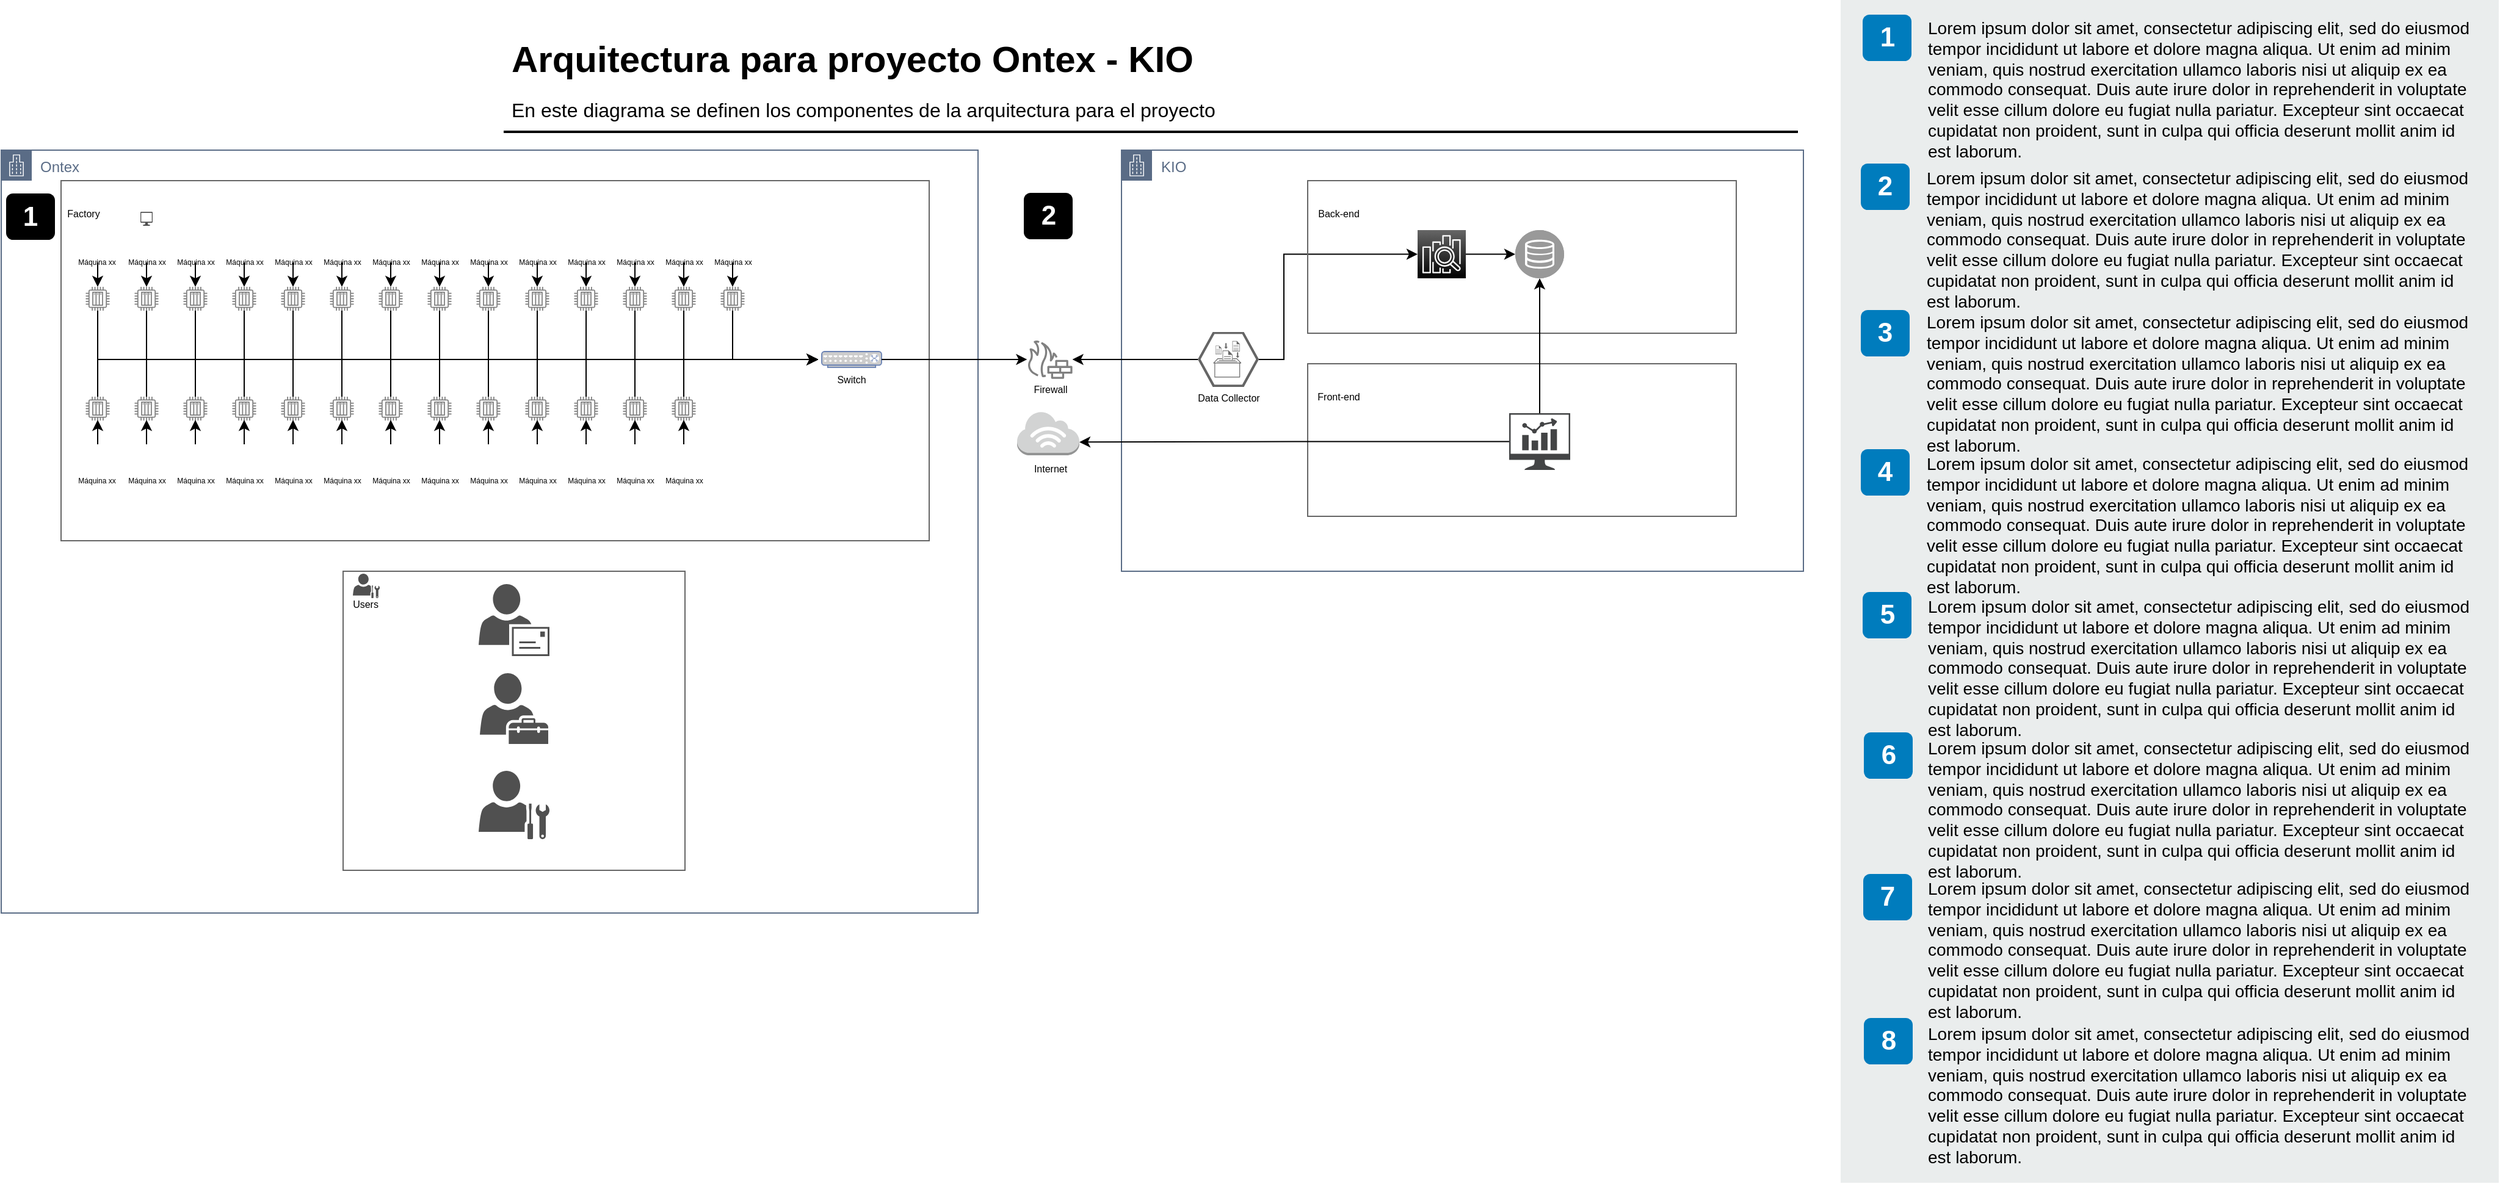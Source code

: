 <mxfile version="20.8.1" type="github">
  <diagram id="Ht1M8jgEwFfnCIfOTk4-" name="Page-1">
    <mxGraphModel dx="1709" dy="566" grid="1" gridSize="10" guides="1" tooltips="1" connect="1" arrows="1" fold="1" page="1" pageScale="1" pageWidth="827" pageHeight="1169" math="0" shadow="0">
      <root>
        <mxCell id="0" />
        <mxCell id="1" parent="0" />
        <mxCell id="UEzPUAAOIrF-is8g5C7q-1" value="Ontex" style="points=[[0,0],[0.25,0],[0.5,0],[0.75,0],[1,0],[1,0.25],[1,0.5],[1,0.75],[1,1],[0.75,1],[0.5,1],[0.25,1],[0,1],[0,0.75],[0,0.5],[0,0.25]];outlineConnect=0;gradientColor=none;html=1;whiteSpace=wrap;fontSize=12;fontStyle=0;shape=mxgraph.aws4.group;grIcon=mxgraph.aws4.group_corporate_data_center;strokeColor=#5A6C86;fillColor=none;verticalAlign=top;align=left;spacingLeft=30;fontColor=#5A6C86;dashed=0;container=1;pointerEvents=0;collapsible=0;recursiveResize=0;" parent="1" vertex="1">
          <mxGeometry x="-400" y="175" width="800" height="625" as="geometry" />
        </mxCell>
        <mxCell id="jS1a0s6VIL_qI86zFDuq-5" value="" style="whiteSpace=wrap;html=1;dashed=0;fontColor=#AAB7B8;fontStyle=0;align=left;verticalAlign=top;strokeColor=#666666;fillColor=none;gradientColor=none;spacingLeft=30;container=1;pointerEvents=0;collapsible=0;recursiveResize=0;" vertex="1" parent="UEzPUAAOIrF-is8g5C7q-1">
          <mxGeometry x="49" y="25" width="711" height="295" as="geometry" />
        </mxCell>
        <mxCell id="jS1a0s6VIL_qI86zFDuq-228" value="&lt;font style=&quot;font-size: 6px;&quot;&gt;Máquina xx&lt;br&gt;&lt;/font&gt;" style="text;html=1;align=center;verticalAlign=middle;resizable=0;points=[];autosize=1;strokeColor=none;fillColor=none;" vertex="1" parent="jS1a0s6VIL_qI86zFDuq-5">
          <mxGeometry x="4" y="50" width="50" height="30" as="geometry" />
        </mxCell>
        <mxCell id="jS1a0s6VIL_qI86zFDuq-380" style="edgeStyle=orthogonalEdgeStyle;rounded=0;orthogonalLoop=1;jettySize=auto;html=1;entryX=0;entryY=0.5;entryDx=0;entryDy=0;entryPerimeter=0;fontSize=6;" edge="1" parent="jS1a0s6VIL_qI86zFDuq-5">
          <mxGeometry relative="1" as="geometry">
            <mxPoint x="30" y="106.5" as="sourcePoint" />
            <mxPoint x="620" y="146.5" as="targetPoint" />
            <Array as="points">
              <mxPoint x="30" y="147" />
            </Array>
          </mxGeometry>
        </mxCell>
        <mxCell id="jS1a0s6VIL_qI86zFDuq-17" value="" style="sketch=0;outlineConnect=0;fontColor=#232F3E;gradientColor=none;fillColor=#808080;strokeColor=none;dashed=0;verticalLabelPosition=bottom;verticalAlign=top;align=center;html=1;fontSize=12;fontStyle=0;aspect=fixed;pointerEvents=1;shape=mxgraph.aws4.iot_thing_plc;" vertex="1" parent="jS1a0s6VIL_qI86zFDuq-5">
          <mxGeometry x="20.25" y="87" width="19.5" height="19.5" as="geometry" />
        </mxCell>
        <mxCell id="jS1a0s6VIL_qI86zFDuq-44" value="" style="shape=image;html=1;verticalAlign=top;verticalLabelPosition=bottom;labelBackgroundColor=#ffffff;imageAspect=0;aspect=fixed;image=https://cdn3.iconfinder.com/data/icons/energy-and-power-glyph-24-px/24/Factory_industry_mill_power_plant_production_unit-128.png" vertex="1" parent="jS1a0s6VIL_qI86zFDuq-5">
          <mxGeometry x="8" width="20" height="20" as="geometry" />
        </mxCell>
        <mxCell id="jS1a0s6VIL_qI86zFDuq-45" value="&lt;font style=&quot;font-size: 8px;&quot;&gt;Factory&lt;/font&gt;" style="text;html=1;align=center;verticalAlign=middle;resizable=0;points=[];autosize=1;strokeColor=none;fillColor=none;" vertex="1" parent="jS1a0s6VIL_qI86zFDuq-5">
          <mxGeometry x="-7" y="10.5" width="50" height="30" as="geometry" />
        </mxCell>
        <mxCell id="jS1a0s6VIL_qI86zFDuq-379" style="edgeStyle=orthogonalEdgeStyle;rounded=0;orthogonalLoop=1;jettySize=auto;html=1;entryX=0;entryY=0.5;entryDx=0;entryDy=0;entryPerimeter=0;fontSize=6;" edge="1" parent="jS1a0s6VIL_qI86zFDuq-5">
          <mxGeometry relative="1" as="geometry">
            <mxPoint x="70" y="106.5" as="sourcePoint" />
            <mxPoint x="620" y="146.5" as="targetPoint" />
            <Array as="points">
              <mxPoint x="70" y="147" />
            </Array>
          </mxGeometry>
        </mxCell>
        <mxCell id="jS1a0s6VIL_qI86zFDuq-112" value="" style="sketch=0;outlineConnect=0;fontColor=#232F3E;gradientColor=none;fillColor=#808080;strokeColor=none;dashed=0;verticalLabelPosition=bottom;verticalAlign=top;align=center;html=1;fontSize=12;fontStyle=0;aspect=fixed;pointerEvents=1;shape=mxgraph.aws4.iot_thing_plc;" vertex="1" parent="jS1a0s6VIL_qI86zFDuq-5">
          <mxGeometry x="60.25" y="87" width="19.5" height="19.5" as="geometry" />
        </mxCell>
        <mxCell id="jS1a0s6VIL_qI86zFDuq-378" style="edgeStyle=orthogonalEdgeStyle;rounded=0;orthogonalLoop=1;jettySize=auto;html=1;entryX=0;entryY=0.5;entryDx=0;entryDy=0;entryPerimeter=0;fontSize=6;" edge="1" parent="jS1a0s6VIL_qI86zFDuq-5">
          <mxGeometry relative="1" as="geometry">
            <mxPoint x="110" y="106.5" as="sourcePoint" />
            <mxPoint x="620" y="146.5" as="targetPoint" />
            <Array as="points">
              <mxPoint x="110" y="147" />
            </Array>
          </mxGeometry>
        </mxCell>
        <mxCell id="jS1a0s6VIL_qI86zFDuq-114" value="" style="sketch=0;outlineConnect=0;fontColor=#232F3E;gradientColor=none;fillColor=#808080;strokeColor=none;dashed=0;verticalLabelPosition=bottom;verticalAlign=top;align=center;html=1;fontSize=12;fontStyle=0;aspect=fixed;pointerEvents=1;shape=mxgraph.aws4.iot_thing_plc;" vertex="1" parent="jS1a0s6VIL_qI86zFDuq-5">
          <mxGeometry x="100.25" y="87" width="19.5" height="19.5" as="geometry" />
        </mxCell>
        <mxCell id="jS1a0s6VIL_qI86zFDuq-377" style="edgeStyle=orthogonalEdgeStyle;rounded=0;orthogonalLoop=1;jettySize=auto;html=1;entryX=0;entryY=0.5;entryDx=0;entryDy=0;entryPerimeter=0;fontSize=6;" edge="1" parent="jS1a0s6VIL_qI86zFDuq-5">
          <mxGeometry relative="1" as="geometry">
            <mxPoint x="150.0" y="106.5" as="sourcePoint" />
            <mxPoint x="620" y="146.5" as="targetPoint" />
            <Array as="points">
              <mxPoint x="150" y="147" />
            </Array>
          </mxGeometry>
        </mxCell>
        <mxCell id="jS1a0s6VIL_qI86zFDuq-116" value="" style="sketch=0;outlineConnect=0;fontColor=#232F3E;gradientColor=none;fillColor=#808080;strokeColor=none;dashed=0;verticalLabelPosition=bottom;verticalAlign=top;align=center;html=1;fontSize=12;fontStyle=0;aspect=fixed;pointerEvents=1;shape=mxgraph.aws4.iot_thing_plc;" vertex="1" parent="jS1a0s6VIL_qI86zFDuq-5">
          <mxGeometry x="140.25" y="87" width="19.5" height="19.5" as="geometry" />
        </mxCell>
        <mxCell id="jS1a0s6VIL_qI86zFDuq-376" style="edgeStyle=orthogonalEdgeStyle;rounded=0;orthogonalLoop=1;jettySize=auto;html=1;entryX=0;entryY=0.5;entryDx=0;entryDy=0;entryPerimeter=0;fontSize=6;" edge="1" parent="jS1a0s6VIL_qI86zFDuq-5">
          <mxGeometry x="-1" y="-15" relative="1" as="geometry">
            <mxPoint x="190.0" y="106.5" as="sourcePoint" />
            <mxPoint x="620" y="146.5" as="targetPoint" />
            <Array as="points">
              <mxPoint x="190" y="147" />
            </Array>
            <mxPoint x="-7" y="-2" as="offset" />
          </mxGeometry>
        </mxCell>
        <mxCell id="jS1a0s6VIL_qI86zFDuq-118" value="" style="sketch=0;outlineConnect=0;fontColor=#232F3E;gradientColor=none;fillColor=#808080;strokeColor=none;dashed=0;verticalLabelPosition=bottom;verticalAlign=top;align=center;html=1;fontSize=12;fontStyle=0;aspect=fixed;pointerEvents=1;shape=mxgraph.aws4.iot_thing_plc;" vertex="1" parent="jS1a0s6VIL_qI86zFDuq-5">
          <mxGeometry x="180.25" y="87" width="19.5" height="19.5" as="geometry" />
        </mxCell>
        <mxCell id="jS1a0s6VIL_qI86zFDuq-375" style="edgeStyle=orthogonalEdgeStyle;rounded=0;orthogonalLoop=1;jettySize=auto;html=1;entryX=0;entryY=0.5;entryDx=0;entryDy=0;entryPerimeter=0;fontSize=6;" edge="1" parent="jS1a0s6VIL_qI86zFDuq-5">
          <mxGeometry x="-1" y="-21" relative="1" as="geometry">
            <mxPoint x="230" y="106.5" as="sourcePoint" />
            <mxPoint x="620" y="146.5" as="targetPoint" />
            <Array as="points">
              <mxPoint x="230" y="147" />
            </Array>
            <mxPoint x="-17" y="-8" as="offset" />
          </mxGeometry>
        </mxCell>
        <mxCell id="jS1a0s6VIL_qI86zFDuq-120" value="" style="sketch=0;outlineConnect=0;fontColor=#232F3E;gradientColor=none;fillColor=#808080;strokeColor=none;dashed=0;verticalLabelPosition=bottom;verticalAlign=top;align=center;html=1;fontSize=12;fontStyle=0;aspect=fixed;pointerEvents=1;shape=mxgraph.aws4.iot_thing_plc;" vertex="1" parent="jS1a0s6VIL_qI86zFDuq-5">
          <mxGeometry x="220.25" y="87" width="19.5" height="19.5" as="geometry" />
        </mxCell>
        <mxCell id="jS1a0s6VIL_qI86zFDuq-374" style="edgeStyle=orthogonalEdgeStyle;rounded=0;orthogonalLoop=1;jettySize=auto;html=1;entryX=0;entryY=0.5;entryDx=0;entryDy=0;entryPerimeter=0;fontSize=6;" edge="1" parent="jS1a0s6VIL_qI86zFDuq-5">
          <mxGeometry relative="1" as="geometry">
            <mxPoint x="270" y="106.5" as="sourcePoint" />
            <mxPoint x="620" y="146.5" as="targetPoint" />
            <Array as="points">
              <mxPoint x="270" y="147" />
            </Array>
          </mxGeometry>
        </mxCell>
        <mxCell id="jS1a0s6VIL_qI86zFDuq-122" value="" style="sketch=0;outlineConnect=0;fontColor=#232F3E;gradientColor=none;fillColor=#808080;strokeColor=none;dashed=0;verticalLabelPosition=bottom;verticalAlign=top;align=center;html=1;fontSize=12;fontStyle=0;aspect=fixed;pointerEvents=1;shape=mxgraph.aws4.iot_thing_plc;" vertex="1" parent="jS1a0s6VIL_qI86zFDuq-5">
          <mxGeometry x="260.25" y="87" width="19.5" height="19.5" as="geometry" />
        </mxCell>
        <mxCell id="jS1a0s6VIL_qI86zFDuq-373" style="edgeStyle=orthogonalEdgeStyle;rounded=0;orthogonalLoop=1;jettySize=auto;html=1;entryX=0;entryY=0.5;entryDx=0;entryDy=0;entryPerimeter=0;fontSize=6;" edge="1" parent="jS1a0s6VIL_qI86zFDuq-5">
          <mxGeometry relative="1" as="geometry">
            <mxPoint x="310" y="106.5" as="sourcePoint" />
            <mxPoint x="620" y="146.5" as="targetPoint" />
            <Array as="points">
              <mxPoint x="310" y="147" />
            </Array>
          </mxGeometry>
        </mxCell>
        <mxCell id="jS1a0s6VIL_qI86zFDuq-124" value="" style="sketch=0;outlineConnect=0;fontColor=#232F3E;gradientColor=none;fillColor=#808080;strokeColor=none;dashed=0;verticalLabelPosition=bottom;verticalAlign=top;align=center;html=1;fontSize=12;fontStyle=0;aspect=fixed;pointerEvents=1;shape=mxgraph.aws4.iot_thing_plc;" vertex="1" parent="jS1a0s6VIL_qI86zFDuq-5">
          <mxGeometry x="300.25" y="87" width="19.5" height="19.5" as="geometry" />
        </mxCell>
        <mxCell id="jS1a0s6VIL_qI86zFDuq-370" style="edgeStyle=orthogonalEdgeStyle;rounded=0;orthogonalLoop=1;jettySize=auto;html=1;entryX=0;entryY=0.5;entryDx=0;entryDy=0;entryPerimeter=0;fontSize=6;" edge="1" parent="jS1a0s6VIL_qI86zFDuq-5">
          <mxGeometry relative="1" as="geometry">
            <mxPoint x="350.013" y="106.5" as="sourcePoint" />
            <mxPoint x="620" y="146.5" as="targetPoint" />
            <Array as="points">
              <mxPoint x="350" y="146" />
            </Array>
          </mxGeometry>
        </mxCell>
        <mxCell id="jS1a0s6VIL_qI86zFDuq-142" value="" style="sketch=0;outlineConnect=0;fontColor=#232F3E;gradientColor=none;fillColor=#808080;strokeColor=none;dashed=0;verticalLabelPosition=bottom;verticalAlign=top;align=center;html=1;fontSize=12;fontStyle=0;aspect=fixed;pointerEvents=1;shape=mxgraph.aws4.iot_thing_plc;" vertex="1" parent="jS1a0s6VIL_qI86zFDuq-5">
          <mxGeometry x="340.25" y="87" width="19.5" height="19.5" as="geometry" />
        </mxCell>
        <mxCell id="jS1a0s6VIL_qI86zFDuq-369" style="edgeStyle=orthogonalEdgeStyle;rounded=0;orthogonalLoop=1;jettySize=auto;html=1;entryX=0;entryY=0.5;entryDx=0;entryDy=0;entryPerimeter=0;fontSize=6;" edge="1" parent="jS1a0s6VIL_qI86zFDuq-5">
          <mxGeometry relative="1" as="geometry">
            <mxPoint x="390.013" y="106.5" as="sourcePoint" />
            <mxPoint x="620" y="146.5" as="targetPoint" />
            <Array as="points">
              <mxPoint x="390" y="146" />
            </Array>
          </mxGeometry>
        </mxCell>
        <mxCell id="jS1a0s6VIL_qI86zFDuq-144" value="" style="sketch=0;outlineConnect=0;fontColor=#232F3E;gradientColor=none;fillColor=#808080;strokeColor=none;dashed=0;verticalLabelPosition=bottom;verticalAlign=top;align=center;html=1;fontSize=12;fontStyle=0;aspect=fixed;pointerEvents=1;shape=mxgraph.aws4.iot_thing_plc;" vertex="1" parent="jS1a0s6VIL_qI86zFDuq-5">
          <mxGeometry x="380.25" y="87" width="19.5" height="19.5" as="geometry" />
        </mxCell>
        <mxCell id="jS1a0s6VIL_qI86zFDuq-368" style="edgeStyle=orthogonalEdgeStyle;rounded=0;orthogonalLoop=1;jettySize=auto;html=1;entryX=0;entryY=0.5;entryDx=0;entryDy=0;entryPerimeter=0;fontSize=6;" edge="1" parent="jS1a0s6VIL_qI86zFDuq-5">
          <mxGeometry relative="1" as="geometry">
            <mxPoint x="430.013" y="106.5" as="sourcePoint" />
            <mxPoint x="620" y="146.5" as="targetPoint" />
            <Array as="points">
              <mxPoint x="430" y="146" />
            </Array>
          </mxGeometry>
        </mxCell>
        <mxCell id="jS1a0s6VIL_qI86zFDuq-146" value="" style="sketch=0;outlineConnect=0;fontColor=#232F3E;gradientColor=none;fillColor=#808080;strokeColor=none;dashed=0;verticalLabelPosition=bottom;verticalAlign=top;align=center;html=1;fontSize=12;fontStyle=0;aspect=fixed;pointerEvents=1;shape=mxgraph.aws4.iot_thing_plc;" vertex="1" parent="jS1a0s6VIL_qI86zFDuq-5">
          <mxGeometry x="420.25" y="87" width="19.5" height="19.5" as="geometry" />
        </mxCell>
        <mxCell id="jS1a0s6VIL_qI86zFDuq-367" style="edgeStyle=orthogonalEdgeStyle;rounded=0;orthogonalLoop=1;jettySize=auto;html=1;entryX=0;entryY=0.5;entryDx=0;entryDy=0;entryPerimeter=0;fontSize=6;" edge="1" parent="jS1a0s6VIL_qI86zFDuq-5">
          <mxGeometry relative="1" as="geometry">
            <mxPoint x="470.013" y="106.5" as="sourcePoint" />
            <mxPoint x="620" y="146.5" as="targetPoint" />
            <Array as="points">
              <mxPoint x="470" y="146" />
            </Array>
          </mxGeometry>
        </mxCell>
        <mxCell id="jS1a0s6VIL_qI86zFDuq-148" value="" style="sketch=0;outlineConnect=0;fontColor=#232F3E;gradientColor=none;fillColor=#808080;strokeColor=none;dashed=0;verticalLabelPosition=bottom;verticalAlign=top;align=center;html=1;fontSize=12;fontStyle=0;aspect=fixed;pointerEvents=1;shape=mxgraph.aws4.iot_thing_plc;" vertex="1" parent="jS1a0s6VIL_qI86zFDuq-5">
          <mxGeometry x="460.25" y="87" width="19.5" height="19.5" as="geometry" />
        </mxCell>
        <mxCell id="jS1a0s6VIL_qI86zFDuq-366" style="edgeStyle=orthogonalEdgeStyle;rounded=0;orthogonalLoop=1;jettySize=auto;html=1;entryX=0;entryY=0.5;entryDx=0;entryDy=0;entryPerimeter=0;fontSize=6;" edge="1" parent="jS1a0s6VIL_qI86zFDuq-5">
          <mxGeometry relative="1" as="geometry">
            <mxPoint x="510.013" y="106.5" as="sourcePoint" />
            <mxPoint x="620" y="146.5" as="targetPoint" />
            <Array as="points">
              <mxPoint x="510" y="146" />
            </Array>
          </mxGeometry>
        </mxCell>
        <mxCell id="jS1a0s6VIL_qI86zFDuq-150" value="" style="sketch=0;outlineConnect=0;fontColor=#232F3E;gradientColor=none;fillColor=#808080;strokeColor=none;dashed=0;verticalLabelPosition=bottom;verticalAlign=top;align=center;html=1;fontSize=12;fontStyle=0;aspect=fixed;pointerEvents=1;shape=mxgraph.aws4.iot_thing_plc;" vertex="1" parent="jS1a0s6VIL_qI86zFDuq-5">
          <mxGeometry x="500.25" y="87" width="19.5" height="19.5" as="geometry" />
        </mxCell>
        <mxCell id="jS1a0s6VIL_qI86zFDuq-365" style="edgeStyle=orthogonalEdgeStyle;rounded=0;orthogonalLoop=1;jettySize=auto;html=1;entryX=0;entryY=0.5;entryDx=0;entryDy=0;entryPerimeter=0;fontSize=6;" edge="1" parent="jS1a0s6VIL_qI86zFDuq-5">
          <mxGeometry relative="1" as="geometry">
            <mxPoint x="550.013" y="106.5" as="sourcePoint" />
            <mxPoint x="620" y="146.5" as="targetPoint" />
            <Array as="points">
              <mxPoint x="550" y="146" />
            </Array>
          </mxGeometry>
        </mxCell>
        <mxCell id="jS1a0s6VIL_qI86zFDuq-152" value="" style="sketch=0;outlineConnect=0;fontColor=#232F3E;gradientColor=none;fillColor=#808080;strokeColor=none;dashed=0;verticalLabelPosition=bottom;verticalAlign=top;align=center;html=1;fontSize=12;fontStyle=0;aspect=fixed;pointerEvents=1;shape=mxgraph.aws4.iot_thing_plc;" vertex="1" parent="jS1a0s6VIL_qI86zFDuq-5">
          <mxGeometry x="540.25" y="87" width="19.5" height="19.5" as="geometry" />
        </mxCell>
        <mxCell id="jS1a0s6VIL_qI86zFDuq-364" style="edgeStyle=orthogonalEdgeStyle;rounded=0;orthogonalLoop=1;jettySize=auto;html=1;entryX=0;entryY=0.5;entryDx=0;entryDy=0;entryPerimeter=0;fontSize=6;" edge="1" parent="jS1a0s6VIL_qI86zFDuq-5">
          <mxGeometry relative="1" as="geometry">
            <mxPoint x="30.0" y="177" as="sourcePoint" />
            <mxPoint x="620" y="146.5" as="targetPoint" />
            <Array as="points">
              <mxPoint x="30" y="147" />
            </Array>
          </mxGeometry>
        </mxCell>
        <mxCell id="jS1a0s6VIL_qI86zFDuq-158" value="" style="sketch=0;outlineConnect=0;fontColor=#232F3E;gradientColor=none;fillColor=#808080;strokeColor=none;dashed=0;verticalLabelPosition=bottom;verticalAlign=top;align=center;html=1;fontSize=12;fontStyle=0;aspect=fixed;pointerEvents=1;shape=mxgraph.aws4.iot_thing_plc;" vertex="1" parent="jS1a0s6VIL_qI86zFDuq-5">
          <mxGeometry x="20.25" y="177" width="19.5" height="19.5" as="geometry" />
        </mxCell>
        <mxCell id="jS1a0s6VIL_qI86zFDuq-363" style="edgeStyle=orthogonalEdgeStyle;rounded=0;orthogonalLoop=1;jettySize=auto;html=1;entryX=0;entryY=0.5;entryDx=0;entryDy=0;entryPerimeter=0;fontSize=6;" edge="1" parent="jS1a0s6VIL_qI86zFDuq-5">
          <mxGeometry relative="1" as="geometry">
            <mxPoint x="70.0" y="177" as="sourcePoint" />
            <mxPoint x="620" y="146.5" as="targetPoint" />
            <Array as="points">
              <mxPoint x="70" y="147" />
            </Array>
          </mxGeometry>
        </mxCell>
        <mxCell id="jS1a0s6VIL_qI86zFDuq-160" value="" style="sketch=0;outlineConnect=0;fontColor=#232F3E;gradientColor=none;fillColor=#808080;strokeColor=none;dashed=0;verticalLabelPosition=bottom;verticalAlign=top;align=center;html=1;fontSize=12;fontStyle=0;aspect=fixed;pointerEvents=1;shape=mxgraph.aws4.iot_thing_plc;" vertex="1" parent="jS1a0s6VIL_qI86zFDuq-5">
          <mxGeometry x="60.25" y="177" width="19.5" height="19.5" as="geometry" />
        </mxCell>
        <mxCell id="jS1a0s6VIL_qI86zFDuq-362" style="edgeStyle=orthogonalEdgeStyle;rounded=0;orthogonalLoop=1;jettySize=auto;html=1;entryX=0;entryY=0.5;entryDx=0;entryDy=0;entryPerimeter=0;fontSize=6;" edge="1" parent="jS1a0s6VIL_qI86zFDuq-5">
          <mxGeometry relative="1" as="geometry">
            <mxPoint x="110.0" y="177" as="sourcePoint" />
            <mxPoint x="620" y="146.5" as="targetPoint" />
            <Array as="points">
              <mxPoint x="110" y="147" />
            </Array>
          </mxGeometry>
        </mxCell>
        <mxCell id="jS1a0s6VIL_qI86zFDuq-162" value="" style="sketch=0;outlineConnect=0;fontColor=#232F3E;gradientColor=none;fillColor=#808080;strokeColor=none;dashed=0;verticalLabelPosition=bottom;verticalAlign=top;align=center;html=1;fontSize=12;fontStyle=0;aspect=fixed;pointerEvents=1;shape=mxgraph.aws4.iot_thing_plc;" vertex="1" parent="jS1a0s6VIL_qI86zFDuq-5">
          <mxGeometry x="100.25" y="177" width="19.5" height="19.5" as="geometry" />
        </mxCell>
        <mxCell id="jS1a0s6VIL_qI86zFDuq-361" style="edgeStyle=orthogonalEdgeStyle;rounded=0;orthogonalLoop=1;jettySize=auto;html=1;entryX=0;entryY=0.5;entryDx=0;entryDy=0;entryPerimeter=0;fontSize=6;" edge="1" parent="jS1a0s6VIL_qI86zFDuq-5">
          <mxGeometry relative="1" as="geometry">
            <mxPoint x="150" y="177" as="sourcePoint" />
            <mxPoint x="620" y="146.5" as="targetPoint" />
            <Array as="points">
              <mxPoint x="150" y="147" />
            </Array>
          </mxGeometry>
        </mxCell>
        <mxCell id="jS1a0s6VIL_qI86zFDuq-164" value="" style="sketch=0;outlineConnect=0;fontColor=#232F3E;gradientColor=none;fillColor=#808080;strokeColor=none;dashed=0;verticalLabelPosition=bottom;verticalAlign=top;align=center;html=1;fontSize=12;fontStyle=0;aspect=fixed;pointerEvents=1;shape=mxgraph.aws4.iot_thing_plc;" vertex="1" parent="jS1a0s6VIL_qI86zFDuq-5">
          <mxGeometry x="140.25" y="177" width="19.5" height="19.5" as="geometry" />
        </mxCell>
        <mxCell id="jS1a0s6VIL_qI86zFDuq-360" style="edgeStyle=orthogonalEdgeStyle;rounded=0;orthogonalLoop=1;jettySize=auto;html=1;entryX=0;entryY=0.5;entryDx=0;entryDy=0;entryPerimeter=0;fontSize=6;" edge="1" parent="jS1a0s6VIL_qI86zFDuq-5">
          <mxGeometry relative="1" as="geometry">
            <mxPoint x="190" y="177" as="sourcePoint" />
            <mxPoint x="620" y="146.5" as="targetPoint" />
            <Array as="points">
              <mxPoint x="190" y="147" />
            </Array>
          </mxGeometry>
        </mxCell>
        <mxCell id="jS1a0s6VIL_qI86zFDuq-166" value="" style="sketch=0;outlineConnect=0;fontColor=#232F3E;gradientColor=none;fillColor=#808080;strokeColor=none;dashed=0;verticalLabelPosition=bottom;verticalAlign=top;align=center;html=1;fontSize=12;fontStyle=0;aspect=fixed;pointerEvents=1;shape=mxgraph.aws4.iot_thing_plc;" vertex="1" parent="jS1a0s6VIL_qI86zFDuq-5">
          <mxGeometry x="180.25" y="177" width="19.5" height="19.5" as="geometry" />
        </mxCell>
        <mxCell id="jS1a0s6VIL_qI86zFDuq-359" style="edgeStyle=orthogonalEdgeStyle;rounded=0;orthogonalLoop=1;jettySize=auto;html=1;entryX=0;entryY=0.5;entryDx=0;entryDy=0;entryPerimeter=0;fontSize=6;" edge="1" parent="jS1a0s6VIL_qI86zFDuq-5">
          <mxGeometry relative="1" as="geometry">
            <mxPoint x="230" y="177" as="sourcePoint" />
            <mxPoint x="620" y="146.5" as="targetPoint" />
            <Array as="points">
              <mxPoint x="230" y="147" />
            </Array>
          </mxGeometry>
        </mxCell>
        <mxCell id="jS1a0s6VIL_qI86zFDuq-168" value="" style="sketch=0;outlineConnect=0;fontColor=#232F3E;gradientColor=none;fillColor=#808080;strokeColor=none;dashed=0;verticalLabelPosition=bottom;verticalAlign=top;align=center;html=1;fontSize=12;fontStyle=0;aspect=fixed;pointerEvents=1;shape=mxgraph.aws4.iot_thing_plc;" vertex="1" parent="jS1a0s6VIL_qI86zFDuq-5">
          <mxGeometry x="220.25" y="177" width="19.5" height="19.5" as="geometry" />
        </mxCell>
        <mxCell id="jS1a0s6VIL_qI86zFDuq-358" style="edgeStyle=orthogonalEdgeStyle;rounded=0;orthogonalLoop=1;jettySize=auto;html=1;entryX=0;entryY=0.5;entryDx=0;entryDy=0;entryPerimeter=0;fontSize=6;" edge="1" parent="jS1a0s6VIL_qI86zFDuq-5">
          <mxGeometry relative="1" as="geometry">
            <mxPoint x="270" y="177" as="sourcePoint" />
            <mxPoint x="620" y="146.5" as="targetPoint" />
            <Array as="points">
              <mxPoint x="270" y="147" />
            </Array>
          </mxGeometry>
        </mxCell>
        <mxCell id="jS1a0s6VIL_qI86zFDuq-170" value="" style="sketch=0;outlineConnect=0;fontColor=#232F3E;gradientColor=none;fillColor=#808080;strokeColor=none;dashed=0;verticalLabelPosition=bottom;verticalAlign=top;align=center;html=1;fontSize=12;fontStyle=0;aspect=fixed;pointerEvents=1;shape=mxgraph.aws4.iot_thing_plc;" vertex="1" parent="jS1a0s6VIL_qI86zFDuq-5">
          <mxGeometry x="260.25" y="177" width="19.5" height="19.5" as="geometry" />
        </mxCell>
        <mxCell id="jS1a0s6VIL_qI86zFDuq-357" style="edgeStyle=orthogonalEdgeStyle;rounded=0;orthogonalLoop=1;jettySize=auto;html=1;entryX=0;entryY=0.5;entryDx=0;entryDy=0;entryPerimeter=0;fontSize=6;" edge="1" parent="jS1a0s6VIL_qI86zFDuq-5">
          <mxGeometry relative="1" as="geometry">
            <mxPoint x="310" y="177" as="sourcePoint" />
            <mxPoint x="620" y="146.5" as="targetPoint" />
            <Array as="points">
              <mxPoint x="310" y="147" />
            </Array>
          </mxGeometry>
        </mxCell>
        <mxCell id="jS1a0s6VIL_qI86zFDuq-172" value="" style="sketch=0;outlineConnect=0;fontColor=#232F3E;gradientColor=none;fillColor=#808080;strokeColor=none;dashed=0;verticalLabelPosition=bottom;verticalAlign=top;align=center;html=1;fontSize=12;fontStyle=0;aspect=fixed;pointerEvents=1;shape=mxgraph.aws4.iot_thing_plc;" vertex="1" parent="jS1a0s6VIL_qI86zFDuq-5">
          <mxGeometry x="300.25" y="177" width="19.5" height="19.5" as="geometry" />
        </mxCell>
        <mxCell id="jS1a0s6VIL_qI86zFDuq-356" style="edgeStyle=orthogonalEdgeStyle;rounded=0;orthogonalLoop=1;jettySize=auto;html=1;entryX=0;entryY=0.5;entryDx=0;entryDy=0;entryPerimeter=0;fontSize=6;" edge="1" parent="jS1a0s6VIL_qI86zFDuq-5">
          <mxGeometry x="-1" y="28" relative="1" as="geometry">
            <mxPoint x="350" y="177" as="sourcePoint" />
            <mxPoint x="620" y="146.5" as="targetPoint" />
            <Array as="points">
              <mxPoint x="350" y="146" />
            </Array>
            <mxPoint x="-10" y="1" as="offset" />
          </mxGeometry>
        </mxCell>
        <mxCell id="jS1a0s6VIL_qI86zFDuq-174" value="" style="sketch=0;outlineConnect=0;fontColor=#232F3E;gradientColor=none;fillColor=#808080;strokeColor=none;dashed=0;verticalLabelPosition=bottom;verticalAlign=top;align=center;html=1;fontSize=12;fontStyle=0;aspect=fixed;pointerEvents=1;shape=mxgraph.aws4.iot_thing_plc;" vertex="1" parent="jS1a0s6VIL_qI86zFDuq-5">
          <mxGeometry x="340.25" y="177" width="19.5" height="19.5" as="geometry" />
        </mxCell>
        <mxCell id="jS1a0s6VIL_qI86zFDuq-355" style="edgeStyle=orthogonalEdgeStyle;rounded=0;orthogonalLoop=1;jettySize=auto;html=1;entryX=0;entryY=0.5;entryDx=0;entryDy=0;entryPerimeter=0;fontSize=6;" edge="1" parent="jS1a0s6VIL_qI86zFDuq-5">
          <mxGeometry relative="1" as="geometry">
            <mxPoint x="390.0" y="177" as="sourcePoint" />
            <mxPoint x="620" y="146.5" as="targetPoint" />
            <Array as="points">
              <mxPoint x="390" y="146" />
            </Array>
          </mxGeometry>
        </mxCell>
        <mxCell id="jS1a0s6VIL_qI86zFDuq-176" value="" style="sketch=0;outlineConnect=0;fontColor=#232F3E;gradientColor=none;fillColor=#808080;strokeColor=none;dashed=0;verticalLabelPosition=bottom;verticalAlign=top;align=center;html=1;fontSize=12;fontStyle=0;aspect=fixed;pointerEvents=1;shape=mxgraph.aws4.iot_thing_plc;" vertex="1" parent="jS1a0s6VIL_qI86zFDuq-5">
          <mxGeometry x="380.25" y="177" width="19.5" height="19.5" as="geometry" />
        </mxCell>
        <mxCell id="jS1a0s6VIL_qI86zFDuq-354" style="edgeStyle=orthogonalEdgeStyle;rounded=0;orthogonalLoop=1;jettySize=auto;html=1;entryX=0;entryY=0.5;entryDx=0;entryDy=0;entryPerimeter=0;fontSize=6;" edge="1" parent="jS1a0s6VIL_qI86zFDuq-5">
          <mxGeometry relative="1" as="geometry">
            <mxPoint x="430.0" y="177" as="sourcePoint" />
            <mxPoint x="620" y="146.5" as="targetPoint" />
            <Array as="points">
              <mxPoint x="430" y="146" />
            </Array>
          </mxGeometry>
        </mxCell>
        <mxCell id="jS1a0s6VIL_qI86zFDuq-178" value="" style="sketch=0;outlineConnect=0;fontColor=#232F3E;gradientColor=none;fillColor=#808080;strokeColor=none;dashed=0;verticalLabelPosition=bottom;verticalAlign=top;align=center;html=1;fontSize=12;fontStyle=0;aspect=fixed;pointerEvents=1;shape=mxgraph.aws4.iot_thing_plc;" vertex="1" parent="jS1a0s6VIL_qI86zFDuq-5">
          <mxGeometry x="420.25" y="177" width="19.5" height="19.5" as="geometry" />
        </mxCell>
        <mxCell id="jS1a0s6VIL_qI86zFDuq-353" style="edgeStyle=orthogonalEdgeStyle;rounded=0;orthogonalLoop=1;jettySize=auto;html=1;entryX=0;entryY=0.5;entryDx=0;entryDy=0;entryPerimeter=0;fontSize=6;" edge="1" parent="jS1a0s6VIL_qI86zFDuq-5">
          <mxGeometry relative="1" as="geometry">
            <mxPoint x="470.0" y="177" as="sourcePoint" />
            <mxPoint x="620" y="146.5" as="targetPoint" />
            <Array as="points">
              <mxPoint x="470" y="146" />
            </Array>
          </mxGeometry>
        </mxCell>
        <mxCell id="jS1a0s6VIL_qI86zFDuq-180" value="" style="sketch=0;outlineConnect=0;fontColor=#232F3E;gradientColor=none;fillColor=#808080;strokeColor=none;dashed=0;verticalLabelPosition=bottom;verticalAlign=top;align=center;html=1;fontSize=12;fontStyle=0;aspect=fixed;pointerEvents=1;shape=mxgraph.aws4.iot_thing_plc;" vertex="1" parent="jS1a0s6VIL_qI86zFDuq-5">
          <mxGeometry x="460.25" y="177" width="19.5" height="19.5" as="geometry" />
        </mxCell>
        <mxCell id="jS1a0s6VIL_qI86zFDuq-352" style="edgeStyle=orthogonalEdgeStyle;rounded=0;orthogonalLoop=1;jettySize=auto;html=1;entryX=0;entryY=0.5;entryDx=0;entryDy=0;entryPerimeter=0;fontSize=6;" edge="1" parent="jS1a0s6VIL_qI86zFDuq-5">
          <mxGeometry relative="1" as="geometry">
            <mxPoint x="510.0" y="177" as="sourcePoint" />
            <mxPoint x="620" y="146.5" as="targetPoint" />
            <Array as="points">
              <mxPoint x="510" y="146" />
            </Array>
          </mxGeometry>
        </mxCell>
        <mxCell id="jS1a0s6VIL_qI86zFDuq-182" value="" style="sketch=0;outlineConnect=0;fontColor=#232F3E;gradientColor=none;fillColor=#808080;strokeColor=none;dashed=0;verticalLabelPosition=bottom;verticalAlign=top;align=center;html=1;fontSize=12;fontStyle=0;aspect=fixed;pointerEvents=1;shape=mxgraph.aws4.iot_thing_plc;" vertex="1" parent="jS1a0s6VIL_qI86zFDuq-5">
          <mxGeometry x="500.25" y="177" width="19.5" height="19.5" as="geometry" />
        </mxCell>
        <mxCell id="jS1a0s6VIL_qI86zFDuq-331" style="edgeStyle=orthogonalEdgeStyle;rounded=0;orthogonalLoop=1;jettySize=auto;html=1;fontSize=6;" edge="1" parent="jS1a0s6VIL_qI86zFDuq-5" source="jS1a0s6VIL_qI86zFDuq-186" target="jS1a0s6VIL_qI86zFDuq-158">
          <mxGeometry relative="1" as="geometry" />
        </mxCell>
        <mxCell id="jS1a0s6VIL_qI86zFDuq-186" value="" style="shape=image;html=1;verticalAlign=top;verticalLabelPosition=bottom;labelBackgroundColor=#ffffff;imageAspect=0;aspect=fixed;image=https://cdn2.iconfinder.com/data/icons/competitive-strategy-and-corporate-training/512/735_Belt_box_conveyor_factory_line_Business_Management-128.png;strokeColor=#666666;fontSize=6;fillColor=#808080;" vertex="1" parent="jS1a0s6VIL_qI86zFDuq-5">
          <mxGeometry x="15" y="216" width="30" height="30" as="geometry" />
        </mxCell>
        <mxCell id="jS1a0s6VIL_qI86zFDuq-332" style="edgeStyle=orthogonalEdgeStyle;rounded=0;orthogonalLoop=1;jettySize=auto;html=1;fontSize=6;" edge="1" parent="jS1a0s6VIL_qI86zFDuq-5" source="jS1a0s6VIL_qI86zFDuq-187" target="jS1a0s6VIL_qI86zFDuq-160">
          <mxGeometry relative="1" as="geometry" />
        </mxCell>
        <mxCell id="jS1a0s6VIL_qI86zFDuq-187" value="" style="shape=image;html=1;verticalAlign=top;verticalLabelPosition=bottom;labelBackgroundColor=#ffffff;imageAspect=0;aspect=fixed;image=https://cdn2.iconfinder.com/data/icons/competitive-strategy-and-corporate-training/512/735_Belt_box_conveyor_factory_line_Business_Management-128.png;strokeColor=#666666;fontSize=6;fillColor=#808080;" vertex="1" parent="jS1a0s6VIL_qI86zFDuq-5">
          <mxGeometry x="55" y="216" width="30" height="30" as="geometry" />
        </mxCell>
        <mxCell id="jS1a0s6VIL_qI86zFDuq-333" style="edgeStyle=orthogonalEdgeStyle;rounded=0;orthogonalLoop=1;jettySize=auto;html=1;fontSize=6;" edge="1" parent="jS1a0s6VIL_qI86zFDuq-5" source="jS1a0s6VIL_qI86zFDuq-188" target="jS1a0s6VIL_qI86zFDuq-162">
          <mxGeometry relative="1" as="geometry" />
        </mxCell>
        <mxCell id="jS1a0s6VIL_qI86zFDuq-188" value="" style="shape=image;html=1;verticalAlign=top;verticalLabelPosition=bottom;labelBackgroundColor=#ffffff;imageAspect=0;aspect=fixed;image=https://cdn2.iconfinder.com/data/icons/competitive-strategy-and-corporate-training/512/735_Belt_box_conveyor_factory_line_Business_Management-128.png;strokeColor=#666666;fontSize=6;fillColor=#808080;" vertex="1" parent="jS1a0s6VIL_qI86zFDuq-5">
          <mxGeometry x="95" y="216" width="30" height="30" as="geometry" />
        </mxCell>
        <mxCell id="jS1a0s6VIL_qI86zFDuq-334" style="edgeStyle=orthogonalEdgeStyle;rounded=0;orthogonalLoop=1;jettySize=auto;html=1;fontSize=6;" edge="1" parent="jS1a0s6VIL_qI86zFDuq-5" source="jS1a0s6VIL_qI86zFDuq-189" target="jS1a0s6VIL_qI86zFDuq-164">
          <mxGeometry relative="1" as="geometry" />
        </mxCell>
        <mxCell id="jS1a0s6VIL_qI86zFDuq-189" value="" style="shape=image;html=1;verticalAlign=top;verticalLabelPosition=bottom;labelBackgroundColor=#ffffff;imageAspect=0;aspect=fixed;image=https://cdn2.iconfinder.com/data/icons/competitive-strategy-and-corporate-training/512/735_Belt_box_conveyor_factory_line_Business_Management-128.png;strokeColor=#666666;fontSize=6;fillColor=#808080;" vertex="1" parent="jS1a0s6VIL_qI86zFDuq-5">
          <mxGeometry x="135" y="216" width="30" height="30" as="geometry" />
        </mxCell>
        <mxCell id="jS1a0s6VIL_qI86zFDuq-335" style="edgeStyle=orthogonalEdgeStyle;rounded=0;orthogonalLoop=1;jettySize=auto;html=1;fontSize=6;" edge="1" parent="jS1a0s6VIL_qI86zFDuq-5" source="jS1a0s6VIL_qI86zFDuq-190" target="jS1a0s6VIL_qI86zFDuq-166">
          <mxGeometry relative="1" as="geometry" />
        </mxCell>
        <mxCell id="jS1a0s6VIL_qI86zFDuq-190" value="" style="shape=image;html=1;verticalAlign=top;verticalLabelPosition=bottom;labelBackgroundColor=#ffffff;imageAspect=0;aspect=fixed;image=https://cdn2.iconfinder.com/data/icons/competitive-strategy-and-corporate-training/512/735_Belt_box_conveyor_factory_line_Business_Management-128.png;strokeColor=#666666;fontSize=6;fillColor=#808080;" vertex="1" parent="jS1a0s6VIL_qI86zFDuq-5">
          <mxGeometry x="175" y="216" width="30" height="30" as="geometry" />
        </mxCell>
        <mxCell id="jS1a0s6VIL_qI86zFDuq-336" style="edgeStyle=orthogonalEdgeStyle;rounded=0;orthogonalLoop=1;jettySize=auto;html=1;fontSize=6;" edge="1" parent="jS1a0s6VIL_qI86zFDuq-5" source="jS1a0s6VIL_qI86zFDuq-191" target="jS1a0s6VIL_qI86zFDuq-168">
          <mxGeometry relative="1" as="geometry" />
        </mxCell>
        <mxCell id="jS1a0s6VIL_qI86zFDuq-191" value="" style="shape=image;html=1;verticalAlign=top;verticalLabelPosition=bottom;labelBackgroundColor=#ffffff;imageAspect=0;aspect=fixed;image=https://cdn2.iconfinder.com/data/icons/competitive-strategy-and-corporate-training/512/735_Belt_box_conveyor_factory_line_Business_Management-128.png;strokeColor=#666666;fontSize=6;fillColor=#808080;" vertex="1" parent="jS1a0s6VIL_qI86zFDuq-5">
          <mxGeometry x="215" y="216" width="30" height="30" as="geometry" />
        </mxCell>
        <mxCell id="jS1a0s6VIL_qI86zFDuq-337" style="edgeStyle=orthogonalEdgeStyle;rounded=0;orthogonalLoop=1;jettySize=auto;html=1;fontSize=6;" edge="1" parent="jS1a0s6VIL_qI86zFDuq-5" source="jS1a0s6VIL_qI86zFDuq-192" target="jS1a0s6VIL_qI86zFDuq-170">
          <mxGeometry relative="1" as="geometry" />
        </mxCell>
        <mxCell id="jS1a0s6VIL_qI86zFDuq-192" value="" style="shape=image;html=1;verticalAlign=top;verticalLabelPosition=bottom;labelBackgroundColor=#ffffff;imageAspect=0;aspect=fixed;image=https://cdn2.iconfinder.com/data/icons/competitive-strategy-and-corporate-training/512/735_Belt_box_conveyor_factory_line_Business_Management-128.png;strokeColor=#666666;fontSize=6;fillColor=#808080;" vertex="1" parent="jS1a0s6VIL_qI86zFDuq-5">
          <mxGeometry x="255" y="216" width="30" height="30" as="geometry" />
        </mxCell>
        <mxCell id="jS1a0s6VIL_qI86zFDuq-338" style="edgeStyle=orthogonalEdgeStyle;rounded=0;orthogonalLoop=1;jettySize=auto;html=1;fontSize=6;" edge="1" parent="jS1a0s6VIL_qI86zFDuq-5" source="jS1a0s6VIL_qI86zFDuq-193" target="jS1a0s6VIL_qI86zFDuq-172">
          <mxGeometry relative="1" as="geometry" />
        </mxCell>
        <mxCell id="jS1a0s6VIL_qI86zFDuq-193" value="" style="shape=image;html=1;verticalAlign=top;verticalLabelPosition=bottom;labelBackgroundColor=#ffffff;imageAspect=0;aspect=fixed;image=https://cdn2.iconfinder.com/data/icons/competitive-strategy-and-corporate-training/512/735_Belt_box_conveyor_factory_line_Business_Management-128.png;strokeColor=#666666;fontSize=6;fillColor=#808080;" vertex="1" parent="jS1a0s6VIL_qI86zFDuq-5">
          <mxGeometry x="295" y="216" width="30" height="30" as="geometry" />
        </mxCell>
        <mxCell id="jS1a0s6VIL_qI86zFDuq-339" style="edgeStyle=orthogonalEdgeStyle;rounded=0;orthogonalLoop=1;jettySize=auto;html=1;fontSize=6;" edge="1" parent="jS1a0s6VIL_qI86zFDuq-5" source="jS1a0s6VIL_qI86zFDuq-194" target="jS1a0s6VIL_qI86zFDuq-174">
          <mxGeometry relative="1" as="geometry" />
        </mxCell>
        <mxCell id="jS1a0s6VIL_qI86zFDuq-194" value="" style="shape=image;html=1;verticalAlign=top;verticalLabelPosition=bottom;labelBackgroundColor=#ffffff;imageAspect=0;aspect=fixed;image=https://cdn2.iconfinder.com/data/icons/competitive-strategy-and-corporate-training/512/735_Belt_box_conveyor_factory_line_Business_Management-128.png;strokeColor=#666666;fontSize=6;fillColor=#808080;" vertex="1" parent="jS1a0s6VIL_qI86zFDuq-5">
          <mxGeometry x="335" y="216" width="30" height="30" as="geometry" />
        </mxCell>
        <mxCell id="jS1a0s6VIL_qI86zFDuq-340" style="edgeStyle=orthogonalEdgeStyle;rounded=0;orthogonalLoop=1;jettySize=auto;html=1;fontSize=6;" edge="1" parent="jS1a0s6VIL_qI86zFDuq-5" source="jS1a0s6VIL_qI86zFDuq-195" target="jS1a0s6VIL_qI86zFDuq-176">
          <mxGeometry relative="1" as="geometry" />
        </mxCell>
        <mxCell id="jS1a0s6VIL_qI86zFDuq-195" value="" style="shape=image;html=1;verticalAlign=top;verticalLabelPosition=bottom;labelBackgroundColor=#ffffff;imageAspect=0;aspect=fixed;image=https://cdn2.iconfinder.com/data/icons/competitive-strategy-and-corporate-training/512/735_Belt_box_conveyor_factory_line_Business_Management-128.png;strokeColor=#666666;fontSize=6;fillColor=#808080;" vertex="1" parent="jS1a0s6VIL_qI86zFDuq-5">
          <mxGeometry x="375" y="216" width="30" height="30" as="geometry" />
        </mxCell>
        <mxCell id="jS1a0s6VIL_qI86zFDuq-341" style="edgeStyle=orthogonalEdgeStyle;rounded=0;orthogonalLoop=1;jettySize=auto;html=1;fontSize=6;" edge="1" parent="jS1a0s6VIL_qI86zFDuq-5" source="jS1a0s6VIL_qI86zFDuq-196" target="jS1a0s6VIL_qI86zFDuq-178">
          <mxGeometry relative="1" as="geometry" />
        </mxCell>
        <mxCell id="jS1a0s6VIL_qI86zFDuq-196" value="" style="shape=image;html=1;verticalAlign=top;verticalLabelPosition=bottom;labelBackgroundColor=#ffffff;imageAspect=0;aspect=fixed;image=https://cdn2.iconfinder.com/data/icons/competitive-strategy-and-corporate-training/512/735_Belt_box_conveyor_factory_line_Business_Management-128.png;strokeColor=#666666;fontSize=6;fillColor=#808080;" vertex="1" parent="jS1a0s6VIL_qI86zFDuq-5">
          <mxGeometry x="415" y="216" width="30" height="30" as="geometry" />
        </mxCell>
        <mxCell id="jS1a0s6VIL_qI86zFDuq-342" style="edgeStyle=orthogonalEdgeStyle;rounded=0;orthogonalLoop=1;jettySize=auto;html=1;fontSize=6;" edge="1" parent="jS1a0s6VIL_qI86zFDuq-5" source="jS1a0s6VIL_qI86zFDuq-197" target="jS1a0s6VIL_qI86zFDuq-180">
          <mxGeometry relative="1" as="geometry" />
        </mxCell>
        <mxCell id="jS1a0s6VIL_qI86zFDuq-197" value="" style="shape=image;html=1;verticalAlign=top;verticalLabelPosition=bottom;labelBackgroundColor=#ffffff;imageAspect=0;aspect=fixed;image=https://cdn2.iconfinder.com/data/icons/competitive-strategy-and-corporate-training/512/735_Belt_box_conveyor_factory_line_Business_Management-128.png;strokeColor=#666666;fontSize=6;fillColor=#808080;" vertex="1" parent="jS1a0s6VIL_qI86zFDuq-5">
          <mxGeometry x="455" y="216" width="30" height="30" as="geometry" />
        </mxCell>
        <mxCell id="jS1a0s6VIL_qI86zFDuq-343" style="edgeStyle=orthogonalEdgeStyle;rounded=0;orthogonalLoop=1;jettySize=auto;html=1;fontSize=6;" edge="1" parent="jS1a0s6VIL_qI86zFDuq-5" source="jS1a0s6VIL_qI86zFDuq-198" target="jS1a0s6VIL_qI86zFDuq-182">
          <mxGeometry relative="1" as="geometry" />
        </mxCell>
        <mxCell id="jS1a0s6VIL_qI86zFDuq-198" value="" style="shape=image;html=1;verticalAlign=top;verticalLabelPosition=bottom;labelBackgroundColor=#ffffff;imageAspect=0;aspect=fixed;image=https://cdn2.iconfinder.com/data/icons/competitive-strategy-and-corporate-training/512/735_Belt_box_conveyor_factory_line_Business_Management-128.png;strokeColor=#666666;fontSize=6;fillColor=#808080;" vertex="1" parent="jS1a0s6VIL_qI86zFDuq-5">
          <mxGeometry x="495" y="216" width="30" height="30" as="geometry" />
        </mxCell>
        <mxCell id="jS1a0s6VIL_qI86zFDuq-200" value="&lt;font style=&quot;font-size: 6px;&quot;&gt;Máquina xx&lt;br&gt;&lt;/font&gt;" style="text;html=1;align=center;verticalAlign=middle;resizable=0;points=[];autosize=1;strokeColor=none;fillColor=none;" vertex="1" parent="jS1a0s6VIL_qI86zFDuq-5">
          <mxGeometry x="4" y="229" width="50" height="30" as="geometry" />
        </mxCell>
        <mxCell id="jS1a0s6VIL_qI86zFDuq-201" value="&lt;font style=&quot;font-size: 6px;&quot;&gt;Máquina xx&lt;/font&gt;" style="text;html=1;align=center;verticalAlign=middle;resizable=0;points=[];autosize=1;strokeColor=none;fillColor=none;" vertex="1" parent="jS1a0s6VIL_qI86zFDuq-5">
          <mxGeometry x="45" y="229" width="50" height="30" as="geometry" />
        </mxCell>
        <mxCell id="jS1a0s6VIL_qI86zFDuq-202" value="&lt;font style=&quot;font-size: 6px;&quot;&gt;Máquina xx&lt;/font&gt;" style="text;html=1;align=center;verticalAlign=middle;resizable=0;points=[];autosize=1;strokeColor=none;fillColor=none;" vertex="1" parent="jS1a0s6VIL_qI86zFDuq-5">
          <mxGeometry x="85" y="229" width="50" height="30" as="geometry" />
        </mxCell>
        <mxCell id="jS1a0s6VIL_qI86zFDuq-203" value="&lt;font style=&quot;font-size: 6px;&quot;&gt;Máquina xx&lt;/font&gt;" style="text;html=1;align=center;verticalAlign=middle;resizable=0;points=[];autosize=1;strokeColor=none;fillColor=none;" vertex="1" parent="jS1a0s6VIL_qI86zFDuq-5">
          <mxGeometry x="125" y="229" width="50" height="30" as="geometry" />
        </mxCell>
        <mxCell id="jS1a0s6VIL_qI86zFDuq-204" value="&lt;font style=&quot;font-size: 6px;&quot;&gt;Máquina xx&lt;/font&gt;" style="text;html=1;align=center;verticalAlign=middle;resizable=0;points=[];autosize=1;strokeColor=none;fillColor=none;" vertex="1" parent="jS1a0s6VIL_qI86zFDuq-5">
          <mxGeometry x="165" y="229" width="50" height="30" as="geometry" />
        </mxCell>
        <mxCell id="jS1a0s6VIL_qI86zFDuq-205" value="&lt;font style=&quot;font-size: 6px;&quot;&gt;Máquina xx&lt;/font&gt;" style="text;html=1;align=center;verticalAlign=middle;resizable=0;points=[];autosize=1;strokeColor=none;fillColor=none;" vertex="1" parent="jS1a0s6VIL_qI86zFDuq-5">
          <mxGeometry x="205" y="229" width="50" height="30" as="geometry" />
        </mxCell>
        <mxCell id="jS1a0s6VIL_qI86zFDuq-206" value="&lt;font style=&quot;font-size: 6px;&quot;&gt;Máquina xx&lt;/font&gt;" style="text;html=1;align=center;verticalAlign=middle;resizable=0;points=[];autosize=1;strokeColor=none;fillColor=none;" vertex="1" parent="jS1a0s6VIL_qI86zFDuq-5">
          <mxGeometry x="245" y="229" width="50" height="30" as="geometry" />
        </mxCell>
        <mxCell id="jS1a0s6VIL_qI86zFDuq-207" value="&lt;font style=&quot;font-size: 6px;&quot;&gt;Máquina xx&lt;/font&gt;" style="text;html=1;align=center;verticalAlign=middle;resizable=0;points=[];autosize=1;strokeColor=none;fillColor=none;" vertex="1" parent="jS1a0s6VIL_qI86zFDuq-5">
          <mxGeometry x="285" y="229" width="50" height="30" as="geometry" />
        </mxCell>
        <mxCell id="jS1a0s6VIL_qI86zFDuq-208" value="&lt;font style=&quot;font-size: 6px;&quot;&gt;Máquina xx&lt;/font&gt;" style="text;html=1;align=center;verticalAlign=middle;resizable=0;points=[];autosize=1;strokeColor=none;fillColor=none;" vertex="1" parent="jS1a0s6VIL_qI86zFDuq-5">
          <mxGeometry x="325" y="229" width="50" height="30" as="geometry" />
        </mxCell>
        <mxCell id="jS1a0s6VIL_qI86zFDuq-209" value="&lt;font style=&quot;font-size: 6px;&quot;&gt;Máquina xx&lt;/font&gt;" style="text;html=1;align=center;verticalAlign=middle;resizable=0;points=[];autosize=1;strokeColor=none;fillColor=none;" vertex="1" parent="jS1a0s6VIL_qI86zFDuq-5">
          <mxGeometry x="365" y="229" width="50" height="30" as="geometry" />
        </mxCell>
        <mxCell id="jS1a0s6VIL_qI86zFDuq-210" value="&lt;font style=&quot;font-size: 6px;&quot;&gt;Máquina xx&lt;/font&gt;" style="text;html=1;align=center;verticalAlign=middle;resizable=0;points=[];autosize=1;strokeColor=none;fillColor=none;" vertex="1" parent="jS1a0s6VIL_qI86zFDuq-5">
          <mxGeometry x="405" y="229" width="50" height="30" as="geometry" />
        </mxCell>
        <mxCell id="jS1a0s6VIL_qI86zFDuq-211" value="&lt;font style=&quot;font-size: 6px;&quot;&gt;Máquina xx&lt;/font&gt;" style="text;html=1;align=center;verticalAlign=middle;resizable=0;points=[];autosize=1;strokeColor=none;fillColor=none;" vertex="1" parent="jS1a0s6VIL_qI86zFDuq-5">
          <mxGeometry x="445" y="229" width="50" height="30" as="geometry" />
        </mxCell>
        <mxCell id="jS1a0s6VIL_qI86zFDuq-212" value="&lt;font style=&quot;font-size: 6px;&quot;&gt;Máquina xx&lt;/font&gt;" style="text;html=1;align=center;verticalAlign=middle;resizable=0;points=[];autosize=1;strokeColor=none;fillColor=none;" vertex="1" parent="jS1a0s6VIL_qI86zFDuq-5">
          <mxGeometry x="485" y="229" width="50" height="30" as="geometry" />
        </mxCell>
        <mxCell id="jS1a0s6VIL_qI86zFDuq-244" style="edgeStyle=orthogonalEdgeStyle;rounded=0;orthogonalLoop=1;jettySize=auto;html=1;fontSize=6;" edge="1" parent="jS1a0s6VIL_qI86zFDuq-5" source="jS1a0s6VIL_qI86zFDuq-214" target="jS1a0s6VIL_qI86zFDuq-17">
          <mxGeometry relative="1" as="geometry" />
        </mxCell>
        <mxCell id="jS1a0s6VIL_qI86zFDuq-214" value="" style="shape=image;html=1;verticalAlign=top;verticalLabelPosition=bottom;labelBackgroundColor=#ffffff;imageAspect=0;aspect=fixed;image=https://cdn2.iconfinder.com/data/icons/competitive-strategy-and-corporate-training/512/735_Belt_box_conveyor_factory_line_Business_Management-128.png;strokeColor=#666666;fontSize=6;fillColor=#808080;" vertex="1" parent="jS1a0s6VIL_qI86zFDuq-5">
          <mxGeometry x="15" y="37" width="30" height="30" as="geometry" />
        </mxCell>
        <mxCell id="jS1a0s6VIL_qI86zFDuq-245" style="edgeStyle=orthogonalEdgeStyle;rounded=0;orthogonalLoop=1;jettySize=auto;html=1;fontSize=6;" edge="1" parent="jS1a0s6VIL_qI86zFDuq-5" source="jS1a0s6VIL_qI86zFDuq-215" target="jS1a0s6VIL_qI86zFDuq-112">
          <mxGeometry relative="1" as="geometry" />
        </mxCell>
        <mxCell id="jS1a0s6VIL_qI86zFDuq-215" value="" style="shape=image;html=1;verticalAlign=top;verticalLabelPosition=bottom;labelBackgroundColor=#ffffff;imageAspect=0;aspect=fixed;image=https://cdn2.iconfinder.com/data/icons/competitive-strategy-and-corporate-training/512/735_Belt_box_conveyor_factory_line_Business_Management-128.png;strokeColor=#666666;fontSize=6;fillColor=#808080;" vertex="1" parent="jS1a0s6VIL_qI86zFDuq-5">
          <mxGeometry x="55" y="37" width="30" height="30" as="geometry" />
        </mxCell>
        <mxCell id="jS1a0s6VIL_qI86zFDuq-246" style="edgeStyle=orthogonalEdgeStyle;rounded=0;orthogonalLoop=1;jettySize=auto;html=1;fontSize=6;" edge="1" parent="jS1a0s6VIL_qI86zFDuq-5" source="jS1a0s6VIL_qI86zFDuq-216" target="jS1a0s6VIL_qI86zFDuq-114">
          <mxGeometry relative="1" as="geometry" />
        </mxCell>
        <mxCell id="jS1a0s6VIL_qI86zFDuq-216" value="" style="shape=image;html=1;verticalAlign=top;verticalLabelPosition=bottom;labelBackgroundColor=#ffffff;imageAspect=0;aspect=fixed;image=https://cdn2.iconfinder.com/data/icons/competitive-strategy-and-corporate-training/512/735_Belt_box_conveyor_factory_line_Business_Management-128.png;strokeColor=#666666;fontSize=6;fillColor=#808080;" vertex="1" parent="jS1a0s6VIL_qI86zFDuq-5">
          <mxGeometry x="95" y="37" width="30" height="30" as="geometry" />
        </mxCell>
        <mxCell id="jS1a0s6VIL_qI86zFDuq-247" style="edgeStyle=orthogonalEdgeStyle;rounded=0;orthogonalLoop=1;jettySize=auto;html=1;fontSize=6;" edge="1" parent="jS1a0s6VIL_qI86zFDuq-5" source="jS1a0s6VIL_qI86zFDuq-217" target="jS1a0s6VIL_qI86zFDuq-116">
          <mxGeometry relative="1" as="geometry" />
        </mxCell>
        <mxCell id="jS1a0s6VIL_qI86zFDuq-217" value="" style="shape=image;html=1;verticalAlign=top;verticalLabelPosition=bottom;labelBackgroundColor=#ffffff;imageAspect=0;aspect=fixed;image=https://cdn2.iconfinder.com/data/icons/competitive-strategy-and-corporate-training/512/735_Belt_box_conveyor_factory_line_Business_Management-128.png;strokeColor=#666666;fontSize=6;fillColor=#808080;" vertex="1" parent="jS1a0s6VIL_qI86zFDuq-5">
          <mxGeometry x="135" y="37" width="30" height="30" as="geometry" />
        </mxCell>
        <mxCell id="jS1a0s6VIL_qI86zFDuq-248" style="edgeStyle=orthogonalEdgeStyle;rounded=0;orthogonalLoop=1;jettySize=auto;html=1;fontSize=6;" edge="1" parent="jS1a0s6VIL_qI86zFDuq-5" source="jS1a0s6VIL_qI86zFDuq-218" target="jS1a0s6VIL_qI86zFDuq-118">
          <mxGeometry relative="1" as="geometry" />
        </mxCell>
        <mxCell id="jS1a0s6VIL_qI86zFDuq-218" value="" style="shape=image;html=1;verticalAlign=top;verticalLabelPosition=bottom;labelBackgroundColor=#ffffff;imageAspect=0;aspect=fixed;image=https://cdn2.iconfinder.com/data/icons/competitive-strategy-and-corporate-training/512/735_Belt_box_conveyor_factory_line_Business_Management-128.png;strokeColor=#666666;fontSize=6;fillColor=#808080;" vertex="1" parent="jS1a0s6VIL_qI86zFDuq-5">
          <mxGeometry x="175" y="37" width="30" height="30" as="geometry" />
        </mxCell>
        <mxCell id="jS1a0s6VIL_qI86zFDuq-249" style="edgeStyle=orthogonalEdgeStyle;rounded=0;orthogonalLoop=1;jettySize=auto;html=1;fontSize=6;" edge="1" parent="jS1a0s6VIL_qI86zFDuq-5" source="jS1a0s6VIL_qI86zFDuq-219" target="jS1a0s6VIL_qI86zFDuq-120">
          <mxGeometry relative="1" as="geometry" />
        </mxCell>
        <mxCell id="jS1a0s6VIL_qI86zFDuq-219" value="" style="shape=image;html=1;verticalAlign=top;verticalLabelPosition=bottom;labelBackgroundColor=#ffffff;imageAspect=0;aspect=fixed;image=https://cdn2.iconfinder.com/data/icons/competitive-strategy-and-corporate-training/512/735_Belt_box_conveyor_factory_line_Business_Management-128.png;strokeColor=#666666;fontSize=6;fillColor=#808080;" vertex="1" parent="jS1a0s6VIL_qI86zFDuq-5">
          <mxGeometry x="215" y="37" width="30" height="30" as="geometry" />
        </mxCell>
        <mxCell id="jS1a0s6VIL_qI86zFDuq-250" style="edgeStyle=orthogonalEdgeStyle;rounded=0;orthogonalLoop=1;jettySize=auto;html=1;fontSize=6;" edge="1" parent="jS1a0s6VIL_qI86zFDuq-5" source="jS1a0s6VIL_qI86zFDuq-220" target="jS1a0s6VIL_qI86zFDuq-122">
          <mxGeometry relative="1" as="geometry" />
        </mxCell>
        <mxCell id="jS1a0s6VIL_qI86zFDuq-220" value="" style="shape=image;html=1;verticalAlign=top;verticalLabelPosition=bottom;labelBackgroundColor=#ffffff;imageAspect=0;aspect=fixed;image=https://cdn2.iconfinder.com/data/icons/competitive-strategy-and-corporate-training/512/735_Belt_box_conveyor_factory_line_Business_Management-128.png;strokeColor=#666666;fontSize=6;fillColor=#808080;" vertex="1" parent="jS1a0s6VIL_qI86zFDuq-5">
          <mxGeometry x="255" y="37" width="30" height="30" as="geometry" />
        </mxCell>
        <mxCell id="jS1a0s6VIL_qI86zFDuq-251" style="edgeStyle=orthogonalEdgeStyle;rounded=0;orthogonalLoop=1;jettySize=auto;html=1;fontSize=6;" edge="1" parent="jS1a0s6VIL_qI86zFDuq-5" source="jS1a0s6VIL_qI86zFDuq-221" target="jS1a0s6VIL_qI86zFDuq-124">
          <mxGeometry relative="1" as="geometry" />
        </mxCell>
        <mxCell id="jS1a0s6VIL_qI86zFDuq-221" value="" style="shape=image;html=1;verticalAlign=top;verticalLabelPosition=bottom;labelBackgroundColor=#ffffff;imageAspect=0;aspect=fixed;image=https://cdn2.iconfinder.com/data/icons/competitive-strategy-and-corporate-training/512/735_Belt_box_conveyor_factory_line_Business_Management-128.png;strokeColor=#666666;fontSize=6;fillColor=#808080;" vertex="1" parent="jS1a0s6VIL_qI86zFDuq-5">
          <mxGeometry x="295" y="37" width="30" height="30" as="geometry" />
        </mxCell>
        <mxCell id="jS1a0s6VIL_qI86zFDuq-252" style="edgeStyle=orthogonalEdgeStyle;rounded=0;orthogonalLoop=1;jettySize=auto;html=1;fontSize=6;" edge="1" parent="jS1a0s6VIL_qI86zFDuq-5" source="jS1a0s6VIL_qI86zFDuq-222" target="jS1a0s6VIL_qI86zFDuq-142">
          <mxGeometry relative="1" as="geometry" />
        </mxCell>
        <mxCell id="jS1a0s6VIL_qI86zFDuq-222" value="" style="shape=image;html=1;verticalAlign=top;verticalLabelPosition=bottom;labelBackgroundColor=#ffffff;imageAspect=0;aspect=fixed;image=https://cdn2.iconfinder.com/data/icons/competitive-strategy-and-corporate-training/512/735_Belt_box_conveyor_factory_line_Business_Management-128.png;strokeColor=#666666;fontSize=6;fillColor=#808080;" vertex="1" parent="jS1a0s6VIL_qI86zFDuq-5">
          <mxGeometry x="335" y="37" width="30" height="30" as="geometry" />
        </mxCell>
        <mxCell id="jS1a0s6VIL_qI86zFDuq-253" style="edgeStyle=orthogonalEdgeStyle;rounded=0;orthogonalLoop=1;jettySize=auto;html=1;fontSize=6;" edge="1" parent="jS1a0s6VIL_qI86zFDuq-5" source="jS1a0s6VIL_qI86zFDuq-223" target="jS1a0s6VIL_qI86zFDuq-144">
          <mxGeometry relative="1" as="geometry" />
        </mxCell>
        <mxCell id="jS1a0s6VIL_qI86zFDuq-223" value="" style="shape=image;html=1;verticalAlign=top;verticalLabelPosition=bottom;labelBackgroundColor=#ffffff;imageAspect=0;aspect=fixed;image=https://cdn2.iconfinder.com/data/icons/competitive-strategy-and-corporate-training/512/735_Belt_box_conveyor_factory_line_Business_Management-128.png;strokeColor=#666666;fontSize=6;fillColor=#808080;" vertex="1" parent="jS1a0s6VIL_qI86zFDuq-5">
          <mxGeometry x="375" y="37" width="30" height="30" as="geometry" />
        </mxCell>
        <mxCell id="jS1a0s6VIL_qI86zFDuq-254" style="edgeStyle=orthogonalEdgeStyle;rounded=0;orthogonalLoop=1;jettySize=auto;html=1;fontSize=6;" edge="1" parent="jS1a0s6VIL_qI86zFDuq-5" source="jS1a0s6VIL_qI86zFDuq-224" target="jS1a0s6VIL_qI86zFDuq-146">
          <mxGeometry relative="1" as="geometry" />
        </mxCell>
        <mxCell id="jS1a0s6VIL_qI86zFDuq-224" value="" style="shape=image;html=1;verticalAlign=top;verticalLabelPosition=bottom;labelBackgroundColor=#ffffff;imageAspect=0;aspect=fixed;image=https://cdn2.iconfinder.com/data/icons/competitive-strategy-and-corporate-training/512/735_Belt_box_conveyor_factory_line_Business_Management-128.png;strokeColor=#666666;fontSize=6;fillColor=#808080;" vertex="1" parent="jS1a0s6VIL_qI86zFDuq-5">
          <mxGeometry x="415" y="37" width="30" height="30" as="geometry" />
        </mxCell>
        <mxCell id="jS1a0s6VIL_qI86zFDuq-255" style="edgeStyle=orthogonalEdgeStyle;rounded=0;orthogonalLoop=1;jettySize=auto;html=1;fontSize=6;" edge="1" parent="jS1a0s6VIL_qI86zFDuq-5" source="jS1a0s6VIL_qI86zFDuq-225" target="jS1a0s6VIL_qI86zFDuq-148">
          <mxGeometry relative="1" as="geometry" />
        </mxCell>
        <mxCell id="jS1a0s6VIL_qI86zFDuq-225" value="" style="shape=image;html=1;verticalAlign=top;verticalLabelPosition=bottom;labelBackgroundColor=#ffffff;imageAspect=0;aspect=fixed;image=https://cdn2.iconfinder.com/data/icons/competitive-strategy-and-corporate-training/512/735_Belt_box_conveyor_factory_line_Business_Management-128.png;strokeColor=#666666;fontSize=6;fillColor=#808080;" vertex="1" parent="jS1a0s6VIL_qI86zFDuq-5">
          <mxGeometry x="455" y="37" width="30" height="30" as="geometry" />
        </mxCell>
        <mxCell id="jS1a0s6VIL_qI86zFDuq-256" style="edgeStyle=orthogonalEdgeStyle;rounded=0;orthogonalLoop=1;jettySize=auto;html=1;fontSize=6;" edge="1" parent="jS1a0s6VIL_qI86zFDuq-5" source="jS1a0s6VIL_qI86zFDuq-226" target="jS1a0s6VIL_qI86zFDuq-150">
          <mxGeometry relative="1" as="geometry" />
        </mxCell>
        <mxCell id="jS1a0s6VIL_qI86zFDuq-226" value="" style="shape=image;html=1;verticalAlign=top;verticalLabelPosition=bottom;labelBackgroundColor=#ffffff;imageAspect=0;aspect=fixed;image=https://cdn2.iconfinder.com/data/icons/competitive-strategy-and-corporate-training/512/735_Belt_box_conveyor_factory_line_Business_Management-128.png;strokeColor=#666666;fontSize=6;fillColor=#808080;" vertex="1" parent="jS1a0s6VIL_qI86zFDuq-5">
          <mxGeometry x="495" y="37" width="30" height="30" as="geometry" />
        </mxCell>
        <mxCell id="jS1a0s6VIL_qI86zFDuq-257" style="edgeStyle=orthogonalEdgeStyle;rounded=0;orthogonalLoop=1;jettySize=auto;html=1;fontSize=6;" edge="1" parent="jS1a0s6VIL_qI86zFDuq-5" source="jS1a0s6VIL_qI86zFDuq-227" target="jS1a0s6VIL_qI86zFDuq-152">
          <mxGeometry relative="1" as="geometry" />
        </mxCell>
        <mxCell id="jS1a0s6VIL_qI86zFDuq-227" value="" style="shape=image;html=1;verticalAlign=top;verticalLabelPosition=bottom;labelBackgroundColor=#ffffff;imageAspect=0;aspect=fixed;image=https://cdn2.iconfinder.com/data/icons/competitive-strategy-and-corporate-training/512/735_Belt_box_conveyor_factory_line_Business_Management-128.png;strokeColor=#666666;fontSize=6;fillColor=#808080;" vertex="1" parent="jS1a0s6VIL_qI86zFDuq-5">
          <mxGeometry x="535" y="37" width="30" height="30" as="geometry" />
        </mxCell>
        <mxCell id="jS1a0s6VIL_qI86zFDuq-229" value="&lt;font style=&quot;font-size: 6px;&quot;&gt;Máquina xx&lt;/font&gt;" style="text;html=1;align=center;verticalAlign=middle;resizable=0;points=[];autosize=1;strokeColor=none;fillColor=none;" vertex="1" parent="jS1a0s6VIL_qI86zFDuq-5">
          <mxGeometry x="45" y="50" width="50" height="30" as="geometry" />
        </mxCell>
        <mxCell id="jS1a0s6VIL_qI86zFDuq-230" value="&lt;font style=&quot;font-size: 6px;&quot;&gt;Máquina xx&lt;/font&gt;" style="text;html=1;align=center;verticalAlign=middle;resizable=0;points=[];autosize=1;strokeColor=none;fillColor=none;" vertex="1" parent="jS1a0s6VIL_qI86zFDuq-5">
          <mxGeometry x="85" y="50" width="50" height="30" as="geometry" />
        </mxCell>
        <mxCell id="jS1a0s6VIL_qI86zFDuq-231" value="&lt;font style=&quot;font-size: 6px;&quot;&gt;Máquina xx&lt;/font&gt;" style="text;html=1;align=center;verticalAlign=middle;resizable=0;points=[];autosize=1;strokeColor=none;fillColor=none;" vertex="1" parent="jS1a0s6VIL_qI86zFDuq-5">
          <mxGeometry x="125" y="50" width="50" height="30" as="geometry" />
        </mxCell>
        <mxCell id="jS1a0s6VIL_qI86zFDuq-232" value="&lt;font style=&quot;font-size: 6px;&quot;&gt;Máquina xx&lt;/font&gt;" style="text;html=1;align=center;verticalAlign=middle;resizable=0;points=[];autosize=1;strokeColor=none;fillColor=none;" vertex="1" parent="jS1a0s6VIL_qI86zFDuq-5">
          <mxGeometry x="165" y="50" width="50" height="30" as="geometry" />
        </mxCell>
        <mxCell id="jS1a0s6VIL_qI86zFDuq-233" value="&lt;font style=&quot;font-size: 6px;&quot;&gt;Máquina xx&lt;/font&gt;" style="text;html=1;align=center;verticalAlign=middle;resizable=0;points=[];autosize=1;strokeColor=none;fillColor=none;" vertex="1" parent="jS1a0s6VIL_qI86zFDuq-5">
          <mxGeometry x="205" y="50" width="50" height="30" as="geometry" />
        </mxCell>
        <mxCell id="jS1a0s6VIL_qI86zFDuq-234" value="&lt;font style=&quot;font-size: 6px;&quot;&gt;Máquina xx&lt;/font&gt;" style="text;html=1;align=center;verticalAlign=middle;resizable=0;points=[];autosize=1;strokeColor=none;fillColor=none;" vertex="1" parent="jS1a0s6VIL_qI86zFDuq-5">
          <mxGeometry x="245" y="50" width="50" height="30" as="geometry" />
        </mxCell>
        <mxCell id="jS1a0s6VIL_qI86zFDuq-235" value="&lt;font style=&quot;font-size: 6px;&quot;&gt;Máquina xx&lt;/font&gt;" style="text;html=1;align=center;verticalAlign=middle;resizable=0;points=[];autosize=1;strokeColor=none;fillColor=none;" vertex="1" parent="jS1a0s6VIL_qI86zFDuq-5">
          <mxGeometry x="285" y="50" width="50" height="30" as="geometry" />
        </mxCell>
        <mxCell id="jS1a0s6VIL_qI86zFDuq-236" value="&lt;font style=&quot;font-size: 6px;&quot;&gt;Máquina xx&lt;/font&gt;" style="text;html=1;align=center;verticalAlign=middle;resizable=0;points=[];autosize=1;strokeColor=none;fillColor=none;" vertex="1" parent="jS1a0s6VIL_qI86zFDuq-5">
          <mxGeometry x="325" y="50" width="50" height="30" as="geometry" />
        </mxCell>
        <mxCell id="jS1a0s6VIL_qI86zFDuq-237" value="&lt;font style=&quot;font-size: 6px;&quot;&gt;Máquina xx&lt;/font&gt;" style="text;html=1;align=center;verticalAlign=middle;resizable=0;points=[];autosize=1;strokeColor=none;fillColor=none;" vertex="1" parent="jS1a0s6VIL_qI86zFDuq-5">
          <mxGeometry x="365" y="50" width="50" height="30" as="geometry" />
        </mxCell>
        <mxCell id="jS1a0s6VIL_qI86zFDuq-238" value="&lt;font style=&quot;font-size: 6px;&quot;&gt;Máquina xx&lt;/font&gt;" style="text;html=1;align=center;verticalAlign=middle;resizable=0;points=[];autosize=1;strokeColor=none;fillColor=none;" vertex="1" parent="jS1a0s6VIL_qI86zFDuq-5">
          <mxGeometry x="405" y="50" width="50" height="30" as="geometry" />
        </mxCell>
        <mxCell id="jS1a0s6VIL_qI86zFDuq-239" value="&lt;font style=&quot;font-size: 6px;&quot;&gt;Máquina xx&lt;/font&gt;" style="text;html=1;align=center;verticalAlign=middle;resizable=0;points=[];autosize=1;strokeColor=none;fillColor=none;" vertex="1" parent="jS1a0s6VIL_qI86zFDuq-5">
          <mxGeometry x="445" y="50" width="50" height="30" as="geometry" />
        </mxCell>
        <mxCell id="jS1a0s6VIL_qI86zFDuq-240" value="&lt;font style=&quot;font-size: 6px;&quot;&gt;Máquina xx&lt;/font&gt;" style="text;html=1;align=center;verticalAlign=middle;resizable=0;points=[];autosize=1;strokeColor=none;fillColor=none;" vertex="1" parent="jS1a0s6VIL_qI86zFDuq-5">
          <mxGeometry x="485" y="50" width="50" height="30" as="geometry" />
        </mxCell>
        <mxCell id="jS1a0s6VIL_qI86zFDuq-241" value="&lt;font style=&quot;font-size: 6px;&quot;&gt;Máquina xx&lt;/font&gt;" style="text;html=1;align=center;verticalAlign=middle;resizable=0;points=[];autosize=1;strokeColor=none;fillColor=none;" vertex="1" parent="jS1a0s6VIL_qI86zFDuq-5">
          <mxGeometry x="525" y="50" width="50" height="30" as="geometry" />
        </mxCell>
        <mxCell id="jS1a0s6VIL_qI86zFDuq-345" value="" style="fontColor=#0066CC;verticalAlign=top;verticalLabelPosition=bottom;labelPosition=center;align=center;html=1;outlineConnect=0;fillColor=#CCCCCC;strokeColor=#6881B3;gradientColor=none;gradientDirection=north;strokeWidth=2;shape=mxgraph.networks.switch;fontSize=6;" vertex="1" parent="jS1a0s6VIL_qI86zFDuq-5">
          <mxGeometry x="623" y="140" width="49" height="13" as="geometry" />
        </mxCell>
        <mxCell id="jS1a0s6VIL_qI86zFDuq-384" value="&lt;font style=&quot;font-size: 8px;&quot;&gt;Switch&lt;br&gt;&lt;/font&gt;" style="text;html=1;align=center;verticalAlign=middle;resizable=0;points=[];autosize=1;strokeColor=none;fillColor=none;" vertex="1" parent="jS1a0s6VIL_qI86zFDuq-5">
          <mxGeometry x="622" y="147" width="50" height="30" as="geometry" />
        </mxCell>
        <mxCell id="jS1a0s6VIL_qI86zFDuq-700" value="" style="sketch=0;pointerEvents=1;shadow=0;dashed=0;html=1;strokeColor=none;fillColor=#505050;labelPosition=center;verticalLabelPosition=bottom;verticalAlign=top;outlineConnect=0;align=center;shape=mxgraph.office.devices.lcd_monitor;fontSize=6;" vertex="1" parent="jS1a0s6VIL_qI86zFDuq-5">
          <mxGeometry x="65" y="25.5" width="10" height="11.5" as="geometry" />
        </mxCell>
        <mxCell id="jS1a0s6VIL_qI86zFDuq-8" value="1" style="rounded=1;whiteSpace=wrap;html=1;fillColor=#000000;strokeColor=none;fontColor=#FFFFFF;fontStyle=1;fontSize=22;" vertex="1" parent="UEzPUAAOIrF-is8g5C7q-1">
          <mxGeometry x="4" y="35.5" width="40" height="38" as="geometry" />
        </mxCell>
        <mxCell id="jS1a0s6VIL_qI86zFDuq-536" value="" style="whiteSpace=wrap;html=1;dashed=0;fontColor=#AAB7B8;fontStyle=0;align=left;verticalAlign=top;strokeColor=#666666;fillColor=none;gradientColor=none;spacingLeft=30;container=1;pointerEvents=0;collapsible=0;recursiveResize=0;" vertex="1" parent="UEzPUAAOIrF-is8g5C7q-1">
          <mxGeometry x="280" y="345" width="280" height="245" as="geometry" />
        </mxCell>
        <mxCell id="jS1a0s6VIL_qI86zFDuq-541" value="&lt;font style=&quot;font-size: 8px;&quot;&gt;Users&lt;/font&gt;" style="text;html=1;align=center;verticalAlign=middle;resizable=0;points=[];autosize=1;strokeColor=none;fillColor=none;" vertex="1" parent="jS1a0s6VIL_qI86zFDuq-536">
          <mxGeometry x="-2" y="10.5" width="40" height="30" as="geometry" />
        </mxCell>
        <mxCell id="jS1a0s6VIL_qI86zFDuq-676" value="" style="sketch=0;pointerEvents=1;shadow=0;dashed=0;html=1;strokeColor=none;fillColor=#505050;labelPosition=center;verticalLabelPosition=bottom;verticalAlign=top;outlineConnect=0;align=center;shape=mxgraph.office.users.administrator;fontSize=6;" vertex="1" parent="jS1a0s6VIL_qI86zFDuq-536">
          <mxGeometry x="8" y="2" width="22" height="20" as="geometry" />
        </mxCell>
        <mxCell id="jS1a0s6VIL_qI86zFDuq-693" value="" style="sketch=0;pointerEvents=1;shadow=0;dashed=0;html=1;strokeColor=none;fillColor=#505050;labelPosition=center;verticalLabelPosition=bottom;verticalAlign=top;outlineConnect=0;align=center;shape=mxgraph.office.users.tenant_admin;fontSize=6;" vertex="1" parent="jS1a0s6VIL_qI86zFDuq-536">
          <mxGeometry x="112" y="83.5" width="56" height="58" as="geometry" />
        </mxCell>
        <mxCell id="jS1a0s6VIL_qI86zFDuq-692" value="" style="sketch=0;pointerEvents=1;shadow=0;dashed=0;html=1;strokeColor=none;fillColor=#505050;labelPosition=center;verticalLabelPosition=bottom;verticalAlign=top;outlineConnect=0;align=center;shape=mxgraph.office.users.mail_user;fontSize=6;" vertex="1" parent="jS1a0s6VIL_qI86zFDuq-536">
          <mxGeometry x="111" y="10.5" width="58" height="59" as="geometry" />
        </mxCell>
        <mxCell id="jS1a0s6VIL_qI86zFDuq-691" value="" style="sketch=0;pointerEvents=1;shadow=0;dashed=0;html=1;strokeColor=none;fillColor=#505050;labelPosition=center;verticalLabelPosition=bottom;verticalAlign=top;outlineConnect=0;align=center;shape=mxgraph.office.users.administrator;fontSize=6;" vertex="1" parent="jS1a0s6VIL_qI86zFDuq-536">
          <mxGeometry x="111" y="163.5" width="58" height="56" as="geometry" />
        </mxCell>
        <mxCell id="-QjtrjUzRDEMRZ5MF8oH-47" value="Arquitectura para proyecto Ontex - KIO" style="text;html=1;resizable=0;points=[];autosize=1;align=left;verticalAlign=top;spacingTop=-4;fontSize=30;fontStyle=1" parent="1" vertex="1">
          <mxGeometry x="15.5" y="80" width="580" height="40" as="geometry" />
        </mxCell>
        <mxCell id="-QjtrjUzRDEMRZ5MF8oH-48" value="En este diagrama se definen los componentes de la arquitectura para el proyecto" style="text;html=1;resizable=0;points=[];autosize=1;align=left;verticalAlign=top;spacingTop=-4;fontSize=16" parent="1" vertex="1">
          <mxGeometry x="15.5" y="130" width="600" height="30" as="geometry" />
        </mxCell>
        <mxCell id="SCVMTBWpLvtzJIhz15lM-1" value="" style="line;strokeWidth=2;html=1;fontSize=14;" parent="1" vertex="1">
          <mxGeometry x="11.5" y="155" width="1060" height="10" as="geometry" />
        </mxCell>
        <mxCell id="7OVz4w7n9kzEPWy-4BBC-3" value="" style="rounded=0;whiteSpace=wrap;html=1;fillColor=#EAEDED;fontSize=22;fontColor=#FFFFFF;strokeColor=none;labelBackgroundColor=none;" parent="1" vertex="1">
          <mxGeometry x="1106.5" y="52" width="539" height="969" as="geometry" />
        </mxCell>
        <mxCell id="7OVz4w7n9kzEPWy-4BBC-4" value="1" style="rounded=1;whiteSpace=wrap;html=1;fillColor=#007CBD;strokeColor=none;fontColor=#FFFFFF;fontStyle=1;fontSize=22;labelBackgroundColor=none;" parent="1" vertex="1">
          <mxGeometry x="1124.5" y="64" width="40" height="38" as="geometry" />
        </mxCell>
        <mxCell id="7OVz4w7n9kzEPWy-4BBC-5" value="2" style="rounded=1;whiteSpace=wrap;html=1;fillColor=#007CBD;strokeColor=none;fontColor=#FFFFFF;fontStyle=1;fontSize=22;labelBackgroundColor=none;" parent="1" vertex="1">
          <mxGeometry x="1123" y="186" width="40" height="38" as="geometry" />
        </mxCell>
        <mxCell id="7OVz4w7n9kzEPWy-4BBC-6" value="3" style="rounded=1;whiteSpace=wrap;html=1;fillColor=#007CBD;strokeColor=none;fontColor=#FFFFFF;fontStyle=1;fontSize=22;labelBackgroundColor=none;" parent="1" vertex="1">
          <mxGeometry x="1123" y="306" width="40" height="38" as="geometry" />
        </mxCell>
        <mxCell id="7OVz4w7n9kzEPWy-4BBC-7" value="4" style="rounded=1;whiteSpace=wrap;html=1;fillColor=#007CBD;strokeColor=none;fontColor=#FFFFFF;fontStyle=1;fontSize=22;labelBackgroundColor=none;" parent="1" vertex="1">
          <mxGeometry x="1123" y="420" width="40" height="38" as="geometry" />
        </mxCell>
        <mxCell id="7OVz4w7n9kzEPWy-4BBC-8" value="5" style="rounded=1;whiteSpace=wrap;html=1;fillColor=#007CBD;strokeColor=none;fontColor=#FFFFFF;fontStyle=1;fontSize=22;labelBackgroundColor=none;" parent="1" vertex="1">
          <mxGeometry x="1124.5" y="537" width="40" height="38" as="geometry" />
        </mxCell>
        <mxCell id="7OVz4w7n9kzEPWy-4BBC-9" value="6" style="rounded=1;whiteSpace=wrap;html=1;fillColor=#007CBD;strokeColor=none;fontColor=#FFFFFF;fontStyle=1;fontSize=22;labelBackgroundColor=none;" parent="1" vertex="1">
          <mxGeometry x="1125.5" y="652" width="40" height="38" as="geometry" />
        </mxCell>
        <mxCell id="7OVz4w7n9kzEPWy-4BBC-10" value="7" style="rounded=1;whiteSpace=wrap;html=1;fillColor=#007CBD;strokeColor=none;fontColor=#FFFFFF;fontStyle=1;fontSize=22;labelBackgroundColor=none;" parent="1" vertex="1">
          <mxGeometry x="1125" y="768" width="40" height="38" as="geometry" />
        </mxCell>
        <mxCell id="7OVz4w7n9kzEPWy-4BBC-11" value="8" style="rounded=1;whiteSpace=wrap;html=1;fillColor=#007CBD;strokeColor=none;fontColor=#FFFFFF;fontStyle=1;fontSize=22;labelBackgroundColor=none;" parent="1" vertex="1">
          <mxGeometry x="1125.5" y="886" width="40" height="38" as="geometry" />
        </mxCell>
        <mxCell id="7OVz4w7n9kzEPWy-4BBC-13" value="&lt;span&gt;Lorem ipsum dolor sit amet, consectetur adipiscing elit, sed do eiusmod tempor incididunt ut labore et dolore magna aliqua. Ut enim ad minim veniam, quis nostrud exercitation ullamco laboris nisi ut aliquip ex ea commodo consequat. Duis aute irure dolor in reprehenderit in voluptate velit esse cillum dolore eu fugiat nulla pariatur. Excepteur sint occaecat cupidatat non proident, sunt in culpa qui officia deserunt mollit anim id est laborum.&lt;/span&gt;&lt;br&gt;" style="text;html=1;align=left;verticalAlign=top;spacingTop=-4;fontSize=14;labelBackgroundColor=none;whiteSpace=wrap;" parent="1" vertex="1">
          <mxGeometry x="1176" y="63.5" width="449" height="118" as="geometry" />
        </mxCell>
        <mxCell id="7OVz4w7n9kzEPWy-4BBC-14" value="&lt;span&gt;Lorem ipsum dolor sit amet, consectetur adipiscing elit, sed do eiusmod tempor incididunt ut labore et dolore magna aliqua. Ut enim ad minim veniam, quis nostrud exercitation ullamco laboris nisi ut aliquip ex ea commodo consequat. Duis aute irure dolor in reprehenderit in voluptate velit esse cillum dolore eu fugiat nulla pariatur. Excepteur sint occaecat cupidatat non proident, sunt in culpa qui officia deserunt mollit anim id est laborum.&lt;/span&gt;&lt;br&gt;" style="text;html=1;align=left;verticalAlign=top;spacingTop=-4;fontSize=14;labelBackgroundColor=none;whiteSpace=wrap;" parent="1" vertex="1">
          <mxGeometry x="1175" y="186.5" width="450" height="115" as="geometry" />
        </mxCell>
        <mxCell id="7OVz4w7n9kzEPWy-4BBC-15" value="&lt;span&gt;Lorem ipsum dolor sit amet, consectetur adipiscing elit, sed do eiusmod tempor incididunt ut labore et dolore magna aliqua. Ut enim ad minim veniam, quis nostrud exercitation ullamco laboris nisi ut aliquip ex ea commodo consequat. Duis aute irure dolor in reprehenderit in voluptate velit esse cillum dolore eu fugiat nulla pariatur. Excepteur sint occaecat cupidatat non proident, sunt in culpa qui officia deserunt mollit anim id est laborum.&lt;/span&gt;&lt;br&gt;" style="text;html=1;align=left;verticalAlign=top;spacingTop=-4;fontSize=14;labelBackgroundColor=none;whiteSpace=wrap;" parent="1" vertex="1">
          <mxGeometry x="1175" y="304.5" width="450" height="117" as="geometry" />
        </mxCell>
        <mxCell id="7OVz4w7n9kzEPWy-4BBC-16" value="&lt;span&gt;Lorem ipsum dolor sit amet, consectetur adipiscing elit, sed do eiusmod tempor incididunt ut labore et dolore magna aliqua. Ut enim ad minim veniam, quis nostrud exercitation ullamco laboris nisi ut aliquip ex ea commodo consequat. Duis aute irure dolor in reprehenderit in voluptate velit esse cillum dolore eu fugiat nulla pariatur. Excepteur sint occaecat cupidatat non proident, sunt in culpa qui officia deserunt mollit anim id est laborum.&lt;/span&gt;&lt;br&gt;" style="text;html=1;align=left;verticalAlign=top;spacingTop=-4;fontSize=14;labelBackgroundColor=none;whiteSpace=wrap;" parent="1" vertex="1">
          <mxGeometry x="1175" y="420.5" width="450" height="121" as="geometry" />
        </mxCell>
        <mxCell id="7OVz4w7n9kzEPWy-4BBC-17" value="&lt;span&gt;Lorem ipsum dolor sit amet, consectetur adipiscing elit, sed do eiusmod tempor incididunt ut labore et dolore magna aliqua. Ut enim ad minim veniam, quis nostrud exercitation ullamco laboris nisi ut aliquip ex ea commodo consequat. Duis aute irure dolor in reprehenderit in voluptate velit esse cillum dolore eu fugiat nulla pariatur. Excepteur sint occaecat cupidatat non proident, sunt in culpa qui officia deserunt mollit anim id est laborum.&lt;/span&gt;&lt;br&gt;" style="text;html=1;align=left;verticalAlign=top;spacingTop=-4;fontSize=14;labelBackgroundColor=none;whiteSpace=wrap;" parent="1" vertex="1">
          <mxGeometry x="1176" y="537.5" width="449" height="114" as="geometry" />
        </mxCell>
        <mxCell id="7OVz4w7n9kzEPWy-4BBC-18" value="&lt;span&gt;Lorem ipsum dolor sit amet, consectetur adipiscing elit, sed do eiusmod tempor incididunt ut labore et dolore magna aliqua. Ut enim ad minim veniam, quis nostrud exercitation ullamco laboris nisi ut aliquip ex ea commodo consequat. Duis aute irure dolor in reprehenderit in voluptate velit esse cillum dolore eu fugiat nulla pariatur. Excepteur sint occaecat cupidatat non proident, sunt in culpa qui officia deserunt mollit anim id est laborum.&lt;/span&gt;&lt;br&gt;" style="text;html=1;align=left;verticalAlign=top;spacingTop=-4;fontSize=14;labelBackgroundColor=none;whiteSpace=wrap;" parent="1" vertex="1">
          <mxGeometry x="1176" y="653.5" width="450" height="118" as="geometry" />
        </mxCell>
        <mxCell id="7OVz4w7n9kzEPWy-4BBC-19" value="&lt;span&gt;Lorem ipsum dolor sit amet, consectetur adipiscing elit, sed do eiusmod tempor incididunt ut labore et dolore magna aliqua. Ut enim ad minim veniam, quis nostrud exercitation ullamco laboris nisi ut aliquip ex ea commodo consequat. Duis aute irure dolor in reprehenderit in voluptate velit esse cillum dolore eu fugiat nulla pariatur. Excepteur sint occaecat cupidatat non proident, sunt in culpa qui officia deserunt mollit anim id est laborum.&lt;/span&gt;&lt;br&gt;" style="text;html=1;align=left;verticalAlign=top;spacingTop=-4;fontSize=14;labelBackgroundColor=none;whiteSpace=wrap;" parent="1" vertex="1">
          <mxGeometry x="1176" y="768.5" width="449" height="113" as="geometry" />
        </mxCell>
        <mxCell id="7OVz4w7n9kzEPWy-4BBC-20" value="&lt;span&gt;Lorem ipsum dolor sit amet, consectetur adipiscing elit, sed do eiusmod tempor incididunt ut labore et dolore magna aliqua. Ut enim ad minim veniam, quis nostrud exercitation ullamco laboris nisi ut aliquip ex ea commodo consequat. Duis aute irure dolor in reprehenderit in voluptate velit esse cillum dolore eu fugiat nulla pariatur. Excepteur sint occaecat cupidatat non proident, sunt in culpa qui officia deserunt mollit anim id est laborum.&lt;/span&gt;&lt;br&gt;" style="text;html=1;align=left;verticalAlign=top;spacingTop=-4;fontSize=14;labelBackgroundColor=none;whiteSpace=wrap;" parent="1" vertex="1">
          <mxGeometry x="1176" y="887.5" width="449" height="124" as="geometry" />
        </mxCell>
        <mxCell id="jS1a0s6VIL_qI86zFDuq-3" value="KIO" style="points=[[0,0],[0.25,0],[0.5,0],[0.75,0],[1,0],[1,0.25],[1,0.5],[1,0.75],[1,1],[0.75,1],[0.5,1],[0.25,1],[0,1],[0,0.75],[0,0.5],[0,0.25]];outlineConnect=0;gradientColor=none;html=1;whiteSpace=wrap;fontSize=12;fontStyle=0;shape=mxgraph.aws4.group;grIcon=mxgraph.aws4.group_corporate_data_center;strokeColor=#5A6C86;fillColor=none;verticalAlign=top;align=left;spacingLeft=30;fontColor=#5A6C86;dashed=0;container=1;pointerEvents=0;collapsible=0;recursiveResize=0;" vertex="1" parent="1">
          <mxGeometry x="517.5" y="175" width="558.5" height="345" as="geometry" />
        </mxCell>
        <mxCell id="jS1a0s6VIL_qI86zFDuq-531" style="edgeStyle=orthogonalEdgeStyle;rounded=0;orthogonalLoop=1;jettySize=auto;html=1;entryX=0;entryY=0.5;entryDx=0;entryDy=0;entryPerimeter=0;fontSize=6;" edge="1" parent="jS1a0s6VIL_qI86zFDuq-3" source="jS1a0s6VIL_qI86zFDuq-382" target="jS1a0s6VIL_qI86zFDuq-530">
          <mxGeometry relative="1" as="geometry">
            <Array as="points">
              <mxPoint x="133" y="172" />
              <mxPoint x="133" y="85" />
            </Array>
          </mxGeometry>
        </mxCell>
        <mxCell id="jS1a0s6VIL_qI86zFDuq-382" value="" style="verticalLabelPosition=bottom;sketch=0;html=1;fillColor=#666666;strokeColor=#ffffff;verticalAlign=top;align=center;points=[[0,0.5,0],[0.125,0.25,0],[0.25,0,0],[0.5,0,0],[0.75,0,0],[0.875,0.25,0],[1,0.5,0],[0.875,0.75,0],[0.75,1,0],[0.5,1,0],[0.125,0.75,0]];pointerEvents=1;shape=mxgraph.cisco_safe.compositeIcon;bgIcon=mxgraph.cisco_safe.design.blank_device;resIcon=mxgraph.cisco_safe.design.log_collector_2;fontSize=6;" vertex="1" parent="jS1a0s6VIL_qI86zFDuq-3">
          <mxGeometry x="62.5" y="149" width="50" height="45" as="geometry" />
        </mxCell>
        <mxCell id="jS1a0s6VIL_qI86zFDuq-385" value="&lt;font style=&quot;font-size: 8px;&quot;&gt;Data Collector&lt;br&gt;&lt;/font&gt;" style="text;html=1;align=center;verticalAlign=middle;resizable=0;points=[];autosize=1;strokeColor=none;fillColor=none;" vertex="1" parent="jS1a0s6VIL_qI86zFDuq-3">
          <mxGeometry x="52.5" y="187.37" width="70" height="30" as="geometry" />
        </mxCell>
        <mxCell id="jS1a0s6VIL_qI86zFDuq-386" value="" style="whiteSpace=wrap;html=1;dashed=0;fontColor=#AAB7B8;fontStyle=0;align=left;verticalAlign=top;strokeColor=#666666;fillColor=none;gradientColor=none;spacingLeft=30;container=1;pointerEvents=0;collapsible=0;recursiveResize=0;" vertex="1" parent="jS1a0s6VIL_qI86zFDuq-3">
          <mxGeometry x="152.5" y="25" width="351" height="125" as="geometry" />
        </mxCell>
        <mxCell id="jS1a0s6VIL_qI86zFDuq-533" style="edgeStyle=orthogonalEdgeStyle;rounded=0;orthogonalLoop=1;jettySize=auto;html=1;fontSize=6;" edge="1" parent="jS1a0s6VIL_qI86zFDuq-386" source="jS1a0s6VIL_qI86zFDuq-530" target="jS1a0s6VIL_qI86zFDuq-532">
          <mxGeometry relative="1" as="geometry" />
        </mxCell>
        <mxCell id="jS1a0s6VIL_qI86zFDuq-530" value="" style="sketch=0;points=[[0,0,0],[0.25,0,0],[0.5,0,0],[0.75,0,0],[1,0,0],[0,1,0],[0.25,1,0],[0.5,1,0],[0.75,1,0],[1,1,0],[0,0.25,0],[0,0.5,0],[0,0.75,0],[1,0.25,0],[1,0.5,0],[1,0.75,0]];outlineConnect=0;fontColor=#232F3E;gradientColor=#666666;gradientDirection=north;fillColor=#000000;strokeColor=#ffffff;dashed=0;verticalLabelPosition=bottom;verticalAlign=top;align=center;html=1;fontSize=12;fontStyle=0;aspect=fixed;shape=mxgraph.aws4.resourceIcon;resIcon=mxgraph.aws4.elasticsearch_service;" vertex="1" parent="jS1a0s6VIL_qI86zFDuq-386">
          <mxGeometry x="90" y="40.5" width="39.5" height="39.5" as="geometry" />
        </mxCell>
        <mxCell id="jS1a0s6VIL_qI86zFDuq-532" value="" style="fillColor=#999999;verticalLabelPosition=bottom;sketch=0;html=1;strokeColor=#ffffff;verticalAlign=top;align=center;points=[[0.145,0.145,0],[0.5,0,0],[0.855,0.145,0],[1,0.5,0],[0.855,0.855,0],[0.5,1,0],[0.145,0.855,0],[0,0.5,0]];pointerEvents=1;shape=mxgraph.cisco_safe.compositeIcon;bgIcon=ellipse;resIcon=mxgraph.cisco_safe.capability.storage;fontSize=6;" vertex="1" parent="jS1a0s6VIL_qI86zFDuq-386">
          <mxGeometry x="170" y="40.5" width="40" height="39.5" as="geometry" />
        </mxCell>
        <mxCell id="jS1a0s6VIL_qI86zFDuq-678" value="&lt;font style=&quot;font-size: 8px;&quot;&gt;Back-end&lt;/font&gt;" style="text;html=1;align=center;verticalAlign=middle;resizable=0;points=[];autosize=1;strokeColor=none;fillColor=none;" vertex="1" parent="jS1a0s6VIL_qI86zFDuq-386">
          <mxGeometry x="-5" y="10.5" width="60" height="30" as="geometry" />
        </mxCell>
        <mxCell id="jS1a0s6VIL_qI86zFDuq-679" value="" style="shape=image;html=1;verticalAlign=top;verticalLabelPosition=bottom;labelBackgroundColor=#ffffff;imageAspect=0;aspect=fixed;image=https://cdn2.iconfinder.com/data/icons/perqui/48/cmd.png;strokeColor=#666666;fontSize=6;fillColor=#000000;gradientColor=#666666;" vertex="1" parent="jS1a0s6VIL_qI86zFDuq-386">
          <mxGeometry x="15.25" y="1" width="19.5" height="19.5" as="geometry" />
        </mxCell>
        <mxCell id="jS1a0s6VIL_qI86zFDuq-680" value="" style="whiteSpace=wrap;html=1;dashed=0;fontColor=#AAB7B8;fontStyle=0;align=left;verticalAlign=top;strokeColor=#666666;fillColor=none;gradientColor=none;spacingLeft=30;container=1;pointerEvents=0;collapsible=0;recursiveResize=0;" vertex="1" parent="jS1a0s6VIL_qI86zFDuq-3">
          <mxGeometry x="152.5" y="175" width="351" height="125" as="geometry" />
        </mxCell>
        <mxCell id="jS1a0s6VIL_qI86zFDuq-686" value="&lt;font style=&quot;font-size: 8px;&quot;&gt;Front-end&lt;/font&gt;" style="text;html=1;align=center;verticalAlign=middle;resizable=0;points=[];autosize=1;strokeColor=none;fillColor=none;" vertex="1" parent="jS1a0s6VIL_qI86zFDuq-680">
          <mxGeometry x="-5" y="10.5" width="60" height="30" as="geometry" />
        </mxCell>
        <mxCell id="jS1a0s6VIL_qI86zFDuq-687" value="" style="shape=image;html=1;verticalAlign=top;verticalLabelPosition=bottom;labelBackgroundColor=#ffffff;imageAspect=0;aspect=fixed;image=https://cdn2.iconfinder.com/data/icons/perqui/48/cmd.png;strokeColor=#666666;fontSize=6;fillColor=#000000;gradientColor=#666666;" vertex="1" parent="jS1a0s6VIL_qI86zFDuq-680">
          <mxGeometry x="15.25" y="1" width="19.5" height="19.5" as="geometry" />
        </mxCell>
        <mxCell id="jS1a0s6VIL_qI86zFDuq-534" value="" style="sketch=0;pointerEvents=1;shadow=0;dashed=0;html=1;strokeColor=none;fillColor=#434445;aspect=fixed;labelPosition=center;verticalLabelPosition=bottom;verticalAlign=top;align=center;outlineConnect=0;shape=mxgraph.vvd.nsx_dashboard;fontSize=6;" vertex="1" parent="jS1a0s6VIL_qI86zFDuq-680">
          <mxGeometry x="165" y="40.5" width="50" height="46.5" as="geometry" />
        </mxCell>
        <mxCell id="jS1a0s6VIL_qI86zFDuq-535" style="edgeStyle=orthogonalEdgeStyle;rounded=0;orthogonalLoop=1;jettySize=auto;html=1;entryX=0.5;entryY=1;entryDx=0;entryDy=0;entryPerimeter=0;fontSize=6;" edge="1" parent="jS1a0s6VIL_qI86zFDuq-3" source="jS1a0s6VIL_qI86zFDuq-534" target="jS1a0s6VIL_qI86zFDuq-532">
          <mxGeometry relative="1" as="geometry" />
        </mxCell>
        <mxCell id="jS1a0s6VIL_qI86zFDuq-13" value="2" style="rounded=1;whiteSpace=wrap;html=1;fillColor=#000000;strokeColor=none;fontColor=#FFFFFF;fontStyle=1;fontSize=22;" vertex="1" parent="1">
          <mxGeometry x="437.5" y="210" width="40" height="38" as="geometry" />
        </mxCell>
        <mxCell id="jS1a0s6VIL_qI86zFDuq-64" value="" style="sketch=0;outlineConnect=0;fontColor=#232F3E;gradientColor=none;fillColor=#808080;strokeColor=none;dashed=0;verticalLabelPosition=bottom;verticalAlign=top;align=center;html=1;fontSize=12;fontStyle=0;aspect=fixed;pointerEvents=1;shape=mxgraph.aws4.generic_firewall;" vertex="1" parent="1">
          <mxGeometry x="440" y="330.64" width="37.5" height="31.73" as="geometry" />
        </mxCell>
        <mxCell id="jS1a0s6VIL_qI86zFDuq-69" value="&lt;font style=&quot;font-size: 8px;&quot;&gt;Firewall&lt;br&gt;&lt;/font&gt;" style="text;html=1;align=center;verticalAlign=middle;resizable=0;points=[];autosize=1;strokeColor=none;fillColor=none;" vertex="1" parent="1">
          <mxGeometry x="433.75" y="355" width="50" height="30" as="geometry" />
        </mxCell>
        <mxCell id="jS1a0s6VIL_qI86zFDuq-381" style="edgeStyle=orthogonalEdgeStyle;rounded=0;orthogonalLoop=1;jettySize=auto;html=1;fontSize=6;" edge="1" parent="1" source="jS1a0s6VIL_qI86zFDuq-345" target="jS1a0s6VIL_qI86zFDuq-64">
          <mxGeometry relative="1" as="geometry" />
        </mxCell>
        <mxCell id="jS1a0s6VIL_qI86zFDuq-383" style="edgeStyle=orthogonalEdgeStyle;rounded=0;orthogonalLoop=1;jettySize=auto;html=1;fontSize=6;" edge="1" parent="1" source="jS1a0s6VIL_qI86zFDuq-382" target="jS1a0s6VIL_qI86zFDuq-64">
          <mxGeometry relative="1" as="geometry" />
        </mxCell>
        <mxCell id="jS1a0s6VIL_qI86zFDuq-697" value="" style="outlineConnect=0;dashed=0;verticalLabelPosition=bottom;verticalAlign=top;align=center;html=1;shape=mxgraph.aws3.internet_3;fillColor=#D2D3D3;gradientColor=none;strokeColor=#666666;fontSize=6;" vertex="1" parent="1">
          <mxGeometry x="432" y="389" width="51" height="36" as="geometry" />
        </mxCell>
        <mxCell id="jS1a0s6VIL_qI86zFDuq-698" style="edgeStyle=orthogonalEdgeStyle;rounded=0;orthogonalLoop=1;jettySize=auto;html=1;entryX=1;entryY=0.7;entryDx=0;entryDy=0;entryPerimeter=0;fontSize=6;" edge="1" parent="1" source="jS1a0s6VIL_qI86zFDuq-534" target="jS1a0s6VIL_qI86zFDuq-697">
          <mxGeometry relative="1" as="geometry" />
        </mxCell>
        <mxCell id="jS1a0s6VIL_qI86zFDuq-699" value="&lt;font style=&quot;font-size: 8px;&quot;&gt;Internet&lt;br&gt;&lt;/font&gt;" style="text;html=1;align=center;verticalAlign=middle;resizable=0;points=[];autosize=1;strokeColor=none;fillColor=none;" vertex="1" parent="1">
          <mxGeometry x="433.75" y="420" width="50" height="30" as="geometry" />
        </mxCell>
      </root>
    </mxGraphModel>
  </diagram>
</mxfile>
